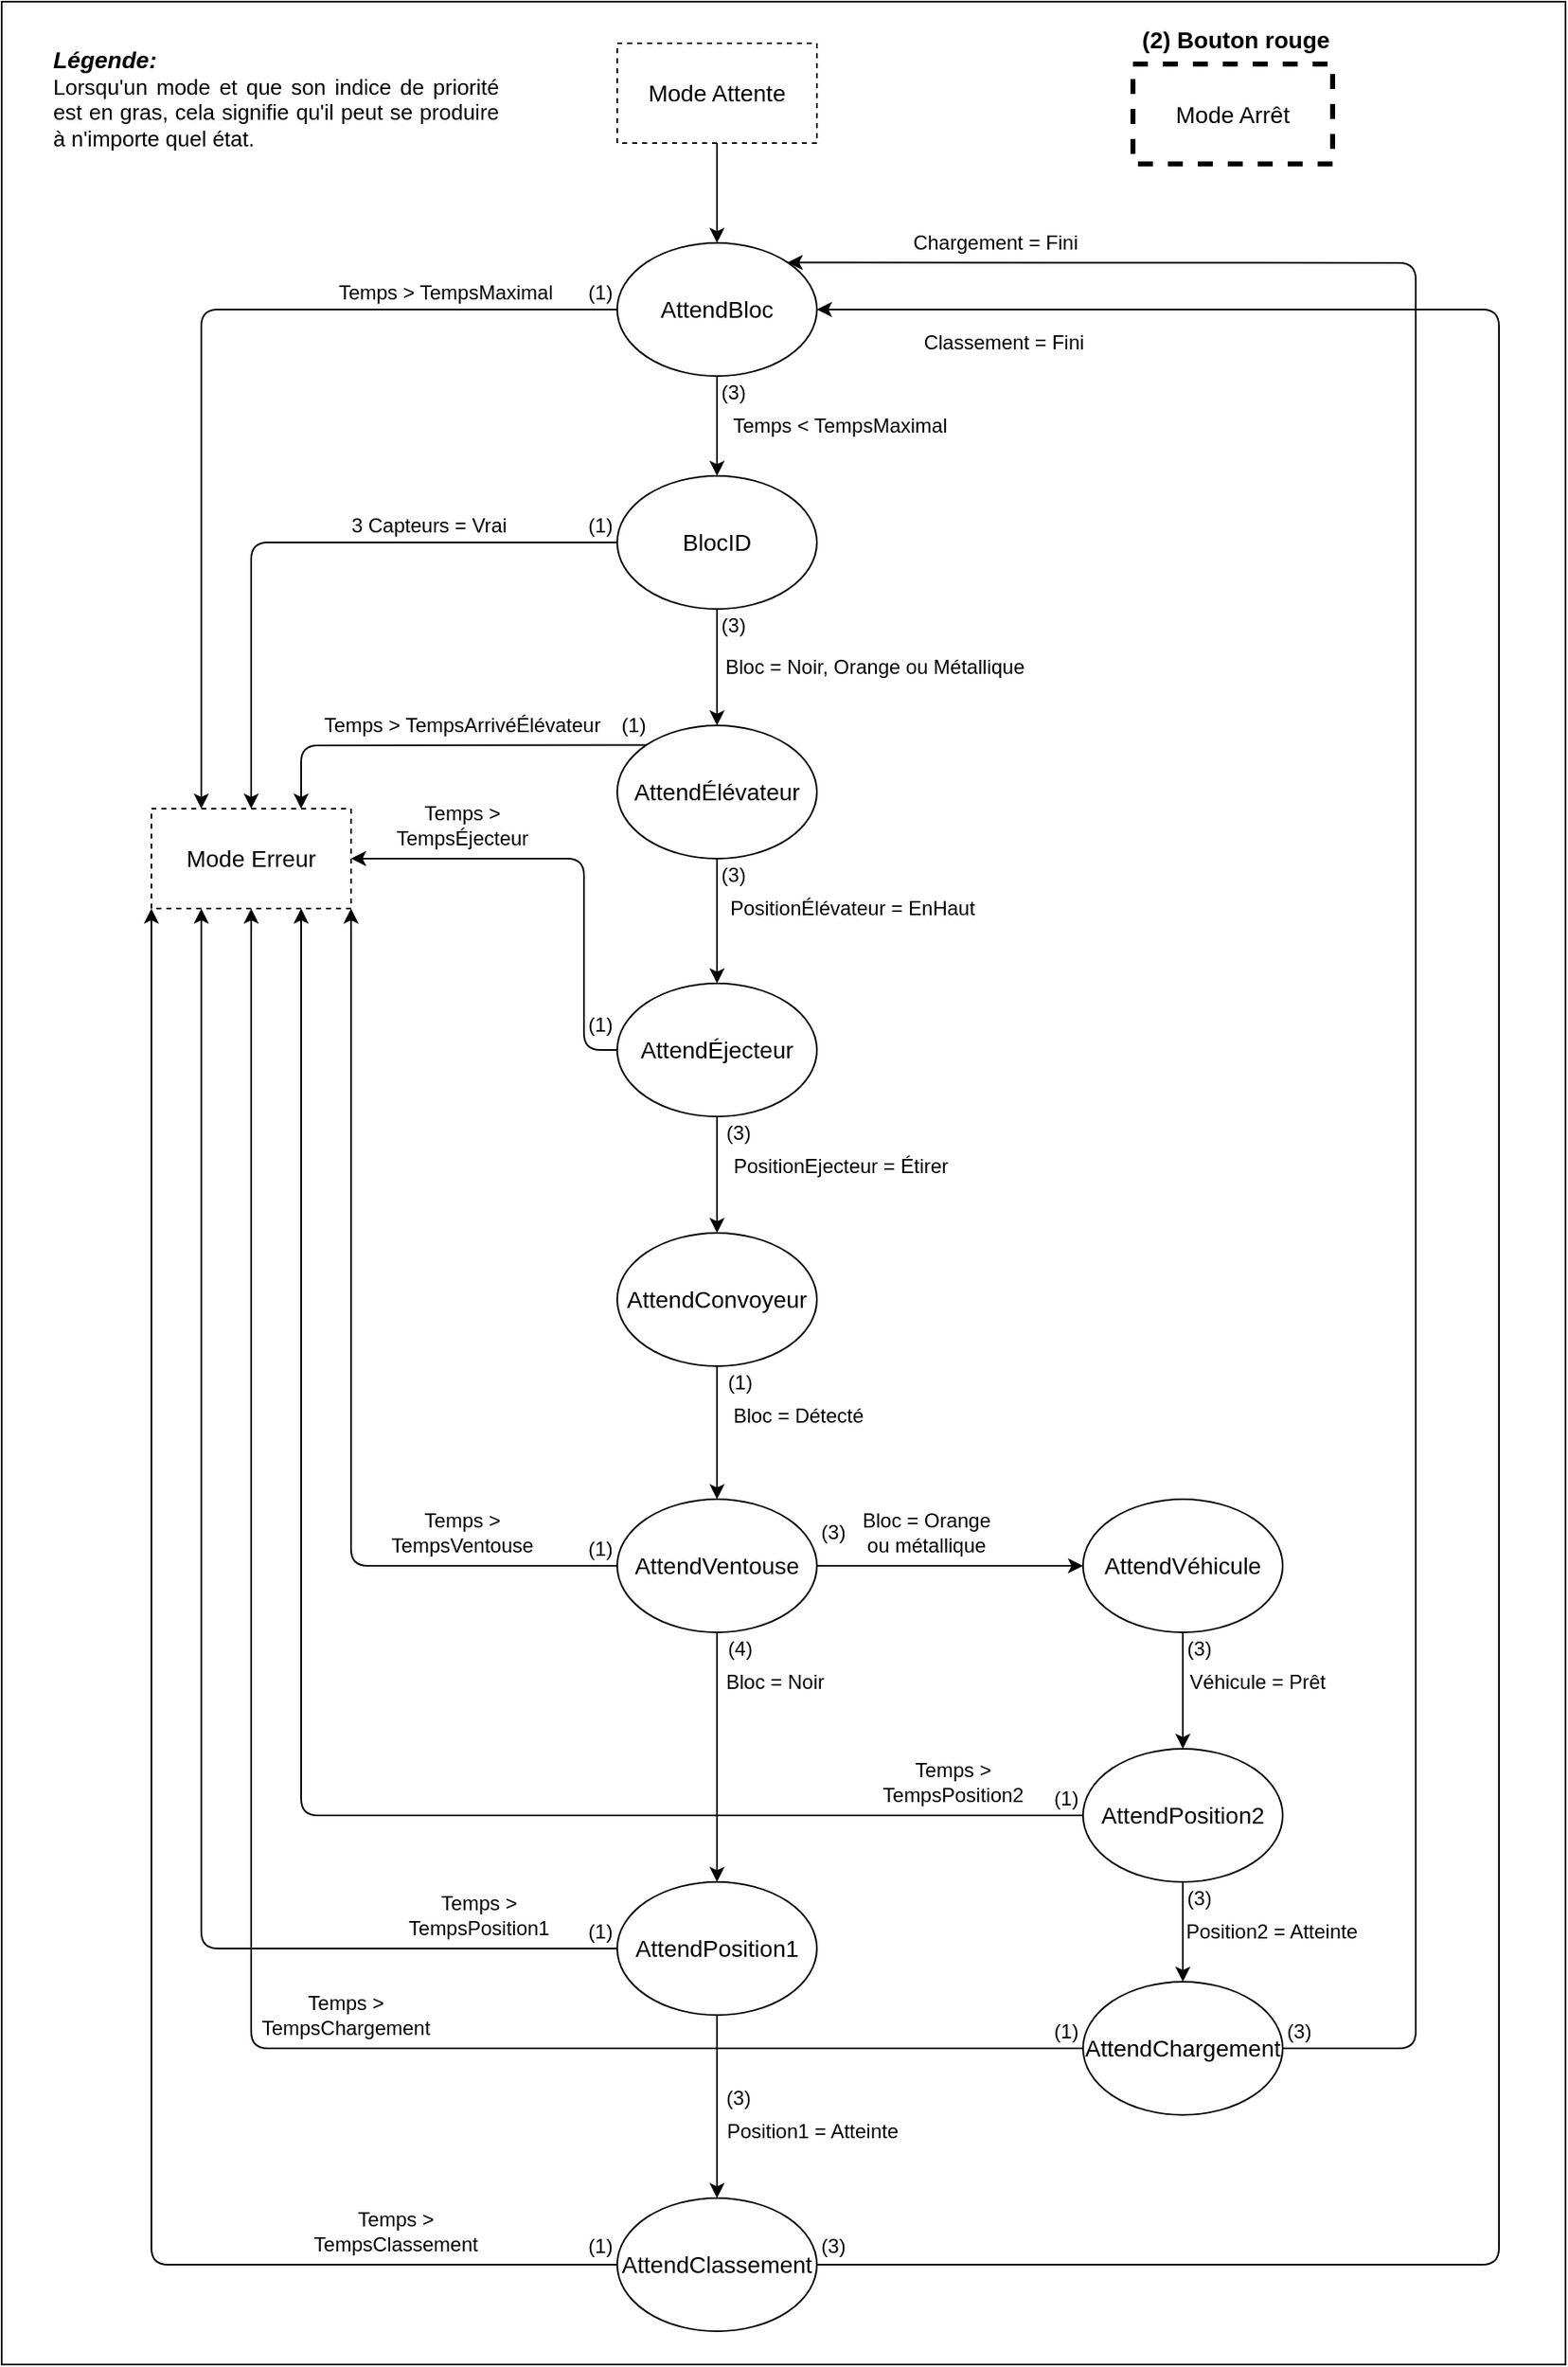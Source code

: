 <mxfile version="13.10.0" type="google" pages="4"><diagram id="1TXgmWFui5CKH0SMHH-H" name="Machine à états-Mode opération"><mxGraphModel dx="4299" dy="2969" grid="1" gridSize="10" guides="1" tooltips="1" connect="1" arrows="1" fold="1" page="1" pageScale="1" pageWidth="827" pageHeight="1169" math="0" shadow="0"><root><mxCell id="0"/><mxCell id="1" parent="0"/><mxCell id="EDvGsLqHjmiyloLNYmFI-1" value="" style="group" vertex="1" connectable="0" parent="1"><mxGeometry x="-590" y="-40" width="940" height="1420" as="geometry"/></mxCell><mxCell id="m2ToDmJAS8D_-Z_ITADC-2" value="" style="rounded=0;whiteSpace=wrap;html=1;strokeWidth=1;container=0;" parent="EDvGsLqHjmiyloLNYmFI-1" vertex="1"><mxGeometry width="940" height="1420" as="geometry"/></mxCell><mxCell id="P4C42MtonzuV_jYstN5s-1" value="&lt;font style=&quot;font-size: 14px&quot;&gt;Mode Attente&lt;/font&gt;" style="rounded=0;whiteSpace=wrap;html=1;dashed=1;container=0;" parent="EDvGsLqHjmiyloLNYmFI-1" vertex="1"><mxGeometry x="370" y="25" width="120" height="60" as="geometry"/></mxCell><mxCell id="P4C42MtonzuV_jYstN5s-2" value="&lt;font style=&quot;font-size: 14px&quot;&gt;AttendBloc&lt;/font&gt;" style="ellipse;whiteSpace=wrap;html=1;container=0;" parent="EDvGsLqHjmiyloLNYmFI-1" vertex="1"><mxGeometry x="370" y="145" width="120" height="80" as="geometry"/></mxCell><mxCell id="P4C42MtonzuV_jYstN5s-3" value="" style="endArrow=classic;html=1;exitX=0.5;exitY=1;exitDx=0;exitDy=0;entryX=0.5;entryY=0;entryDx=0;entryDy=0;" parent="EDvGsLqHjmiyloLNYmFI-1" source="P4C42MtonzuV_jYstN5s-1" target="P4C42MtonzuV_jYstN5s-2" edge="1"><mxGeometry x="70" y="-15" width="50" height="50" as="geometry"><mxPoint x="420" y="165" as="sourcePoint"/><mxPoint x="470" y="115" as="targetPoint"/></mxGeometry></mxCell><mxCell id="P4C42MtonzuV_jYstN5s-4" value="&lt;b&gt;&lt;font style=&quot;font-size: 14px&quot;&gt;&amp;nbsp;(2) Bouton rouge&lt;/font&gt;&lt;/b&gt;" style="text;html=1;strokeColor=none;fillColor=none;align=center;verticalAlign=middle;whiteSpace=wrap;rounded=0;container=0;" parent="EDvGsLqHjmiyloLNYmFI-1" vertex="1"><mxGeometry x="680" y="12.5" width="120" height="20" as="geometry"/></mxCell><mxCell id="P4C42MtonzuV_jYstN5s-5" value="&lt;font style=&quot;font-size: 14px&quot;&gt;BlocID&lt;/font&gt;" style="ellipse;whiteSpace=wrap;html=1;container=0;" parent="EDvGsLqHjmiyloLNYmFI-1" vertex="1"><mxGeometry x="370" y="285" width="120" height="80" as="geometry"/></mxCell><mxCell id="P4C42MtonzuV_jYstN5s-6" value="" style="endArrow=classic;html=1;exitX=0.5;exitY=1;exitDx=0;exitDy=0;entryX=0.5;entryY=0;entryDx=0;entryDy=0;" parent="EDvGsLqHjmiyloLNYmFI-1" source="P4C42MtonzuV_jYstN5s-2" target="P4C42MtonzuV_jYstN5s-5" edge="1"><mxGeometry x="70" y="-15" width="50" height="50" as="geometry"><mxPoint x="420" y="345" as="sourcePoint"/><mxPoint x="470" y="295" as="targetPoint"/></mxGeometry></mxCell><mxCell id="P4C42MtonzuV_jYstN5s-7" value="Temps &amp;lt; TempsMaximal" style="text;html=1;strokeColor=none;fillColor=none;align=center;verticalAlign=middle;whiteSpace=wrap;rounded=0;container=0;" parent="EDvGsLqHjmiyloLNYmFI-1" vertex="1"><mxGeometry x="434" y="245" width="140" height="20" as="geometry"/></mxCell><mxCell id="P4C42MtonzuV_jYstN5s-8" value="&lt;font style=&quot;font-size: 14px&quot;&gt;AttendÉlévateur&lt;/font&gt;" style="ellipse;whiteSpace=wrap;html=1;container=0;" parent="EDvGsLqHjmiyloLNYmFI-1" vertex="1"><mxGeometry x="370" y="435" width="120" height="80" as="geometry"/></mxCell><mxCell id="P4C42MtonzuV_jYstN5s-9" value="" style="endArrow=classic;html=1;exitX=0.5;exitY=1;exitDx=0;exitDy=0;entryX=0.5;entryY=0;entryDx=0;entryDy=0;" parent="EDvGsLqHjmiyloLNYmFI-1" source="P4C42MtonzuV_jYstN5s-5" target="P4C42MtonzuV_jYstN5s-8" edge="1"><mxGeometry x="70" y="-15" width="50" height="50" as="geometry"><mxPoint x="420" y="535" as="sourcePoint"/><mxPoint x="470" y="485" as="targetPoint"/></mxGeometry></mxCell><mxCell id="P4C42MtonzuV_jYstN5s-10" value="Bloc = Noir, Orange ou Métallique" style="text;html=1;strokeColor=none;fillColor=none;align=center;verticalAlign=middle;whiteSpace=wrap;rounded=0;container=0;" parent="EDvGsLqHjmiyloLNYmFI-1" vertex="1"><mxGeometry x="430" y="385" width="190" height="30" as="geometry"/></mxCell><mxCell id="P4C42MtonzuV_jYstN5s-11" value="&lt;font style=&quot;font-size: 14px&quot;&gt;AttendÉjecteur&lt;/font&gt;" style="ellipse;whiteSpace=wrap;html=1;container=0;" parent="EDvGsLqHjmiyloLNYmFI-1" vertex="1"><mxGeometry x="370" y="590" width="120" height="80" as="geometry"/></mxCell><mxCell id="P4C42MtonzuV_jYstN5s-12" value="" style="endArrow=classic;html=1;exitX=0.5;exitY=1;exitDx=0;exitDy=0;entryX=0.5;entryY=0;entryDx=0;entryDy=0;" parent="EDvGsLqHjmiyloLNYmFI-1" source="P4C42MtonzuV_jYstN5s-8" target="P4C42MtonzuV_jYstN5s-11" edge="1"><mxGeometry x="70" y="-15" width="50" height="50" as="geometry"><mxPoint x="420" y="605" as="sourcePoint"/><mxPoint x="470" y="555" as="targetPoint"/></mxGeometry></mxCell><mxCell id="P4C42MtonzuV_jYstN5s-13" value="PositionÉlévateur = EnHaut" style="text;html=1;strokeColor=none;fillColor=none;align=center;verticalAlign=middle;whiteSpace=wrap;rounded=0;container=0;" parent="EDvGsLqHjmiyloLNYmFI-1" vertex="1"><mxGeometry x="430" y="535" width="163" height="20" as="geometry"/></mxCell><mxCell id="P4C42MtonzuV_jYstN5s-15" value="&lt;font style=&quot;font-size: 14px&quot;&gt;AttendVentouse&lt;/font&gt;" style="ellipse;whiteSpace=wrap;html=1;container=0;" parent="EDvGsLqHjmiyloLNYmFI-1" vertex="1"><mxGeometry x="370" y="900" width="120" height="80" as="geometry"/></mxCell><mxCell id="P4C42MtonzuV_jYstN5s-17" value="PositionEjecteur = Étirer" style="text;html=1;strokeColor=none;fillColor=none;align=center;verticalAlign=middle;whiteSpace=wrap;rounded=0;container=0;" parent="EDvGsLqHjmiyloLNYmFI-1" vertex="1"><mxGeometry x="434" y="690" width="140.5" height="20" as="geometry"/></mxCell><mxCell id="P4C42MtonzuV_jYstN5s-18" value="&lt;font style=&quot;font-size: 14px&quot;&gt;AttendPosition1&lt;/font&gt;" style="ellipse;whiteSpace=wrap;html=1;container=0;" parent="EDvGsLqHjmiyloLNYmFI-1" vertex="1"><mxGeometry x="370" y="1130" width="120" height="80" as="geometry"/></mxCell><mxCell id="P4C42MtonzuV_jYstN5s-19" value="&lt;font style=&quot;font-size: 14px&quot;&gt;AttendClassement&lt;/font&gt;" style="ellipse;whiteSpace=wrap;html=1;container=0;" parent="EDvGsLqHjmiyloLNYmFI-1" vertex="1"><mxGeometry x="370" y="1320" width="120" height="80" as="geometry"/></mxCell><mxCell id="P4C42MtonzuV_jYstN5s-20" value="&lt;font style=&quot;font-size: 14px&quot;&gt;AttendVéhicule&lt;/font&gt;" style="ellipse;whiteSpace=wrap;html=1;container=0;" parent="EDvGsLqHjmiyloLNYmFI-1" vertex="1"><mxGeometry x="650" y="900" width="120" height="80" as="geometry"/></mxCell><mxCell id="P4C42MtonzuV_jYstN5s-21" value="&lt;font style=&quot;font-size: 14px&quot;&gt;AttendPosition2&lt;/font&gt;" style="ellipse;whiteSpace=wrap;html=1;container=0;" parent="EDvGsLqHjmiyloLNYmFI-1" vertex="1"><mxGeometry x="650" y="1050" width="120" height="80" as="geometry"/></mxCell><mxCell id="P4C42MtonzuV_jYstN5s-22" value="&lt;span style=&quot;font-size: 14px&quot;&gt;AttendChargement&lt;/span&gt;" style="ellipse;whiteSpace=wrap;html=1;container=0;" parent="EDvGsLqHjmiyloLNYmFI-1" vertex="1"><mxGeometry x="650" y="1190" width="120" height="80" as="geometry"/></mxCell><mxCell id="P4C42MtonzuV_jYstN5s-24" value="" style="endArrow=classic;html=1;exitX=0.5;exitY=1;exitDx=0;exitDy=0;entryX=0.5;entryY=0;entryDx=0;entryDy=0;" parent="EDvGsLqHjmiyloLNYmFI-1" source="P4C42MtonzuV_jYstN5s-15" target="P4C42MtonzuV_jYstN5s-18" edge="1"><mxGeometry x="70" y="150" width="50" height="50" as="geometry"><mxPoint x="510" y="1050" as="sourcePoint"/><mxPoint x="560" y="1000" as="targetPoint"/></mxGeometry></mxCell><mxCell id="P4C42MtonzuV_jYstN5s-25" value="" style="endArrow=classic;html=1;exitX=0.5;exitY=1;exitDx=0;exitDy=0;entryX=0.5;entryY=0;entryDx=0;entryDy=0;" parent="EDvGsLqHjmiyloLNYmFI-1" source="P4C42MtonzuV_jYstN5s-18" target="P4C42MtonzuV_jYstN5s-19" edge="1"><mxGeometry x="70" y="150" width="50" height="50" as="geometry"><mxPoint x="510" y="1050" as="sourcePoint"/><mxPoint x="560" y="1000" as="targetPoint"/></mxGeometry></mxCell><mxCell id="P4C42MtonzuV_jYstN5s-26" value="" style="endArrow=classic;html=1;exitX=0.5;exitY=1;exitDx=0;exitDy=0;entryX=0.5;entryY=0;entryDx=0;entryDy=0;" parent="EDvGsLqHjmiyloLNYmFI-1" source="P4C42MtonzuV_jYstN5s-20" target="P4C42MtonzuV_jYstN5s-21" edge="1"><mxGeometry x="70" y="150" width="50" height="50" as="geometry"><mxPoint x="510" y="1050" as="sourcePoint"/><mxPoint x="560" y="1000" as="targetPoint"/></mxGeometry></mxCell><mxCell id="P4C42MtonzuV_jYstN5s-27" value="" style="endArrow=classic;html=1;exitX=0.5;exitY=1;exitDx=0;exitDy=0;entryX=0.5;entryY=0;entryDx=0;entryDy=0;" parent="EDvGsLqHjmiyloLNYmFI-1" source="P4C42MtonzuV_jYstN5s-21" target="P4C42MtonzuV_jYstN5s-22" edge="1"><mxGeometry x="70" y="150" width="50" height="50" as="geometry"><mxPoint x="510" y="1150" as="sourcePoint"/><mxPoint x="560" y="1100" as="targetPoint"/></mxGeometry></mxCell><mxCell id="P4C42MtonzuV_jYstN5s-28" value="Bloc = Noir" style="text;html=1;strokeColor=none;fillColor=none;align=center;verticalAlign=middle;whiteSpace=wrap;rounded=0;container=0;" parent="EDvGsLqHjmiyloLNYmFI-1" vertex="1"><mxGeometry x="430" y="1000" width="70" height="20" as="geometry"/></mxCell><mxCell id="P4C42MtonzuV_jYstN5s-29" value="Bloc = Orange ou métallique" style="text;html=1;strokeColor=none;fillColor=none;align=center;verticalAlign=middle;whiteSpace=wrap;rounded=0;container=0;" parent="EDvGsLqHjmiyloLNYmFI-1" vertex="1"><mxGeometry x="516" y="910" width="80" height="20" as="geometry"/></mxCell><mxCell id="P4C42MtonzuV_jYstN5s-30" value="Véhicule = Prêt" style="text;html=1;strokeColor=none;fillColor=none;align=center;verticalAlign=middle;whiteSpace=wrap;rounded=0;container=0;" parent="EDvGsLqHjmiyloLNYmFI-1" vertex="1"><mxGeometry x="710" y="1000" width="90" height="20" as="geometry"/></mxCell><mxCell id="P4C42MtonzuV_jYstN5s-31" value="Position1 = Atteinte" style="text;html=1;strokeColor=none;fillColor=none;align=center;verticalAlign=middle;whiteSpace=wrap;rounded=0;container=0;" parent="EDvGsLqHjmiyloLNYmFI-1" vertex="1"><mxGeometry x="434" y="1270" width="107" height="20" as="geometry"/></mxCell><mxCell id="P4C42MtonzuV_jYstN5s-32" value="Position2 = Atteinte" style="text;html=1;strokeColor=none;fillColor=none;align=center;verticalAlign=middle;whiteSpace=wrap;rounded=0;container=0;" parent="EDvGsLqHjmiyloLNYmFI-1" vertex="1"><mxGeometry x="710" y="1150" width="107" height="20" as="geometry"/></mxCell><mxCell id="P4C42MtonzuV_jYstN5s-33" value="" style="endArrow=classic;html=1;exitX=1;exitY=0.5;exitDx=0;exitDy=0;entryX=1;entryY=0;entryDx=0;entryDy=0;" parent="EDvGsLqHjmiyloLNYmFI-1" source="P4C42MtonzuV_jYstN5s-22" target="P4C42MtonzuV_jYstN5s-2" edge="1"><mxGeometry x="70" y="-15" width="50" height="50" as="geometry"><mxPoint x="830" y="1055" as="sourcePoint"/><mxPoint x="880" y="1005" as="targetPoint"/><Array as="points"><mxPoint x="850" y="1230"/><mxPoint x="850" y="157"/></Array></mxGeometry></mxCell><mxCell id="P4C42MtonzuV_jYstN5s-34" value="Chargement = Fini" style="text;html=1;strokeColor=none;fillColor=none;align=center;verticalAlign=middle;whiteSpace=wrap;rounded=0;container=0;" parent="EDvGsLqHjmiyloLNYmFI-1" vertex="1"><mxGeometry x="545" y="135" width="105" height="20" as="geometry"/></mxCell><mxCell id="P4C42MtonzuV_jYstN5s-35" value="&lt;font style=&quot;font-size: 14px&quot;&gt;Mode Erreur&lt;/font&gt;" style="rounded=0;whiteSpace=wrap;html=1;dashed=1;container=0;" parent="EDvGsLqHjmiyloLNYmFI-1" vertex="1"><mxGeometry x="90" y="485" width="120" height="60" as="geometry"/></mxCell><mxCell id="P4C42MtonzuV_jYstN5s-36" value="" style="endArrow=classic;html=1;exitX=0;exitY=0.5;exitDx=0;exitDy=0;entryX=0.5;entryY=0;entryDx=0;entryDy=0;" parent="EDvGsLqHjmiyloLNYmFI-1" source="P4C42MtonzuV_jYstN5s-5" target="P4C42MtonzuV_jYstN5s-35" edge="1"><mxGeometry x="70" y="-15" width="50" height="50" as="geometry"><mxPoint x="160" y="365" as="sourcePoint"/><mxPoint x="210" y="315" as="targetPoint"/><Array as="points"><mxPoint x="150" y="325"/></Array></mxGeometry></mxCell><mxCell id="P4C42MtonzuV_jYstN5s-37" value="" style="endArrow=classic;html=1;exitX=0;exitY=0.5;exitDx=0;exitDy=0;entryX=0.25;entryY=0;entryDx=0;entryDy=0;" parent="EDvGsLqHjmiyloLNYmFI-1" source="P4C42MtonzuV_jYstN5s-2" target="P4C42MtonzuV_jYstN5s-35" edge="1"><mxGeometry x="70" y="-15" width="50" height="50" as="geometry"><mxPoint x="180" y="225" as="sourcePoint"/><mxPoint x="230" y="175" as="targetPoint"/><Array as="points"><mxPoint x="120" y="185"/></Array></mxGeometry></mxCell><mxCell id="P4C42MtonzuV_jYstN5s-38" value="" style="endArrow=classic;html=1;exitX=0;exitY=0;exitDx=0;exitDy=0;entryX=0.75;entryY=0;entryDx=0;entryDy=0;" parent="EDvGsLqHjmiyloLNYmFI-1" source="P4C42MtonzuV_jYstN5s-8" target="P4C42MtonzuV_jYstN5s-35" edge="1"><mxGeometry x="70" y="-15" width="50" height="50" as="geometry"><mxPoint x="440" y="475" as="sourcePoint"/><mxPoint x="490" y="425" as="targetPoint"/><Array as="points"><mxPoint x="180" y="447"/></Array></mxGeometry></mxCell><mxCell id="P4C42MtonzuV_jYstN5s-39" value="" style="endArrow=classic;html=1;exitX=0;exitY=0.5;exitDx=0;exitDy=0;entryX=1;entryY=0.5;entryDx=0;entryDy=0;" parent="EDvGsLqHjmiyloLNYmFI-1" source="P4C42MtonzuV_jYstN5s-11" target="P4C42MtonzuV_jYstN5s-35" edge="1"><mxGeometry x="70" y="-15" width="50" height="50" as="geometry"><mxPoint x="180" y="655" as="sourcePoint"/><mxPoint x="230" y="605" as="targetPoint"/><Array as="points"><mxPoint x="350" y="630"/><mxPoint x="350" y="515"/></Array></mxGeometry></mxCell><mxCell id="P4C42MtonzuV_jYstN5s-46" value="Temps &amp;gt; TempsPosition2" style="text;html=1;strokeColor=none;fillColor=none;align=center;verticalAlign=middle;whiteSpace=wrap;rounded=0;container=0;" parent="EDvGsLqHjmiyloLNYmFI-1" vertex="1"><mxGeometry x="524.5" y="1060" width="94" height="20" as="geometry"/></mxCell><mxCell id="P4C42MtonzuV_jYstN5s-47" value="Temps &amp;gt; TempsPosition1" style="text;html=1;strokeColor=none;fillColor=none;align=center;verticalAlign=middle;whiteSpace=wrap;rounded=0;container=0;" parent="EDvGsLqHjmiyloLNYmFI-1" vertex="1"><mxGeometry x="240" y="1140" width="94" height="20" as="geometry"/></mxCell><mxCell id="P4C42MtonzuV_jYstN5s-48" value="" style="endArrow=classic;html=1;exitX=1;exitY=0.5;exitDx=0;exitDy=0;entryX=1;entryY=0.5;entryDx=0;entryDy=0;" parent="EDvGsLqHjmiyloLNYmFI-1" source="P4C42MtonzuV_jYstN5s-19" target="P4C42MtonzuV_jYstN5s-2" edge="1"><mxGeometry x="70" y="-15" width="50" height="50" as="geometry"><mxPoint x="620" y="1205" as="sourcePoint"/><mxPoint x="670" y="1155" as="targetPoint"/><Array as="points"><mxPoint x="900" y="1360"/><mxPoint x="900" y="185"/></Array></mxGeometry></mxCell><mxCell id="P4C42MtonzuV_jYstN5s-51" value="Classement = Fini" style="text;html=1;strokeColor=none;fillColor=none;align=center;verticalAlign=middle;whiteSpace=wrap;rounded=0;container=0;" parent="EDvGsLqHjmiyloLNYmFI-1" vertex="1"><mxGeometry x="550" y="195" width="105" height="20" as="geometry"/></mxCell><mxCell id="P4C42MtonzuV_jYstN5s-52" value="Temps &amp;gt; TempsChargement" style="text;html=1;strokeColor=none;fillColor=none;align=center;verticalAlign=middle;whiteSpace=wrap;rounded=0;container=0;" parent="EDvGsLqHjmiyloLNYmFI-1" vertex="1"><mxGeometry x="160" y="1200" width="94" height="20" as="geometry"/></mxCell><mxCell id="P4C42MtonzuV_jYstN5s-53" value="Temps &amp;gt; TempsClassement" style="text;html=1;strokeColor=none;fillColor=none;align=center;verticalAlign=middle;whiteSpace=wrap;rounded=0;container=0;" parent="EDvGsLqHjmiyloLNYmFI-1" vertex="1"><mxGeometry x="190" y="1330" width="94" height="20" as="geometry"/></mxCell><mxCell id="P4C42MtonzuV_jYstN5s-54" value="Temps &amp;gt; TempsÉjecteur" style="text;html=1;strokeColor=none;fillColor=none;align=center;verticalAlign=middle;whiteSpace=wrap;rounded=0;container=0;" parent="EDvGsLqHjmiyloLNYmFI-1" vertex="1"><mxGeometry x="230" y="485" width="94" height="20" as="geometry"/></mxCell><mxCell id="P4C42MtonzuV_jYstN5s-56" value="Temps &amp;gt; TempsArrivéÉlévateur" style="text;html=1;strokeColor=none;fillColor=none;align=center;verticalAlign=middle;whiteSpace=wrap;rounded=0;container=0;" parent="EDvGsLqHjmiyloLNYmFI-1" vertex="1"><mxGeometry x="190" y="425" width="174" height="20" as="geometry"/></mxCell><mxCell id="P4C42MtonzuV_jYstN5s-57" value="3 Capteurs = Vrai" style="text;html=1;strokeColor=none;fillColor=none;align=center;verticalAlign=middle;whiteSpace=wrap;rounded=0;container=0;" parent="EDvGsLqHjmiyloLNYmFI-1" vertex="1"><mxGeometry x="207" y="305" width="100" height="20" as="geometry"/></mxCell><mxCell id="P4C42MtonzuV_jYstN5s-58" value="Temps &amp;gt; TempsMaximal" style="text;html=1;strokeColor=none;fillColor=none;align=center;verticalAlign=middle;whiteSpace=wrap;rounded=0;container=0;" parent="EDvGsLqHjmiyloLNYmFI-1" vertex="1"><mxGeometry x="193" y="165" width="148" height="20" as="geometry"/></mxCell><mxCell id="P4C42MtonzuV_jYstN5s-59" value="&lt;font style=&quot;font-size: 14px&quot;&gt;Mode Arrêt&lt;/font&gt;" style="rounded=0;whiteSpace=wrap;html=1;dashed=1;strokeWidth=3;container=0;" parent="EDvGsLqHjmiyloLNYmFI-1" vertex="1"><mxGeometry x="680" y="37.5" width="120" height="60" as="geometry"/></mxCell><mxCell id="P4C42MtonzuV_jYstN5s-62" value="(1)" style="text;html=1;strokeColor=none;fillColor=none;align=center;verticalAlign=middle;whiteSpace=wrap;rounded=0;dashed=1;container=0;" parent="EDvGsLqHjmiyloLNYmFI-1" vertex="1"><mxGeometry x="350" y="165" width="20" height="20" as="geometry"/></mxCell><mxCell id="P4C42MtonzuV_jYstN5s-63" value="(3)" style="text;html=1;strokeColor=none;fillColor=none;align=center;verticalAlign=middle;whiteSpace=wrap;rounded=0;dashed=1;container=0;" parent="EDvGsLqHjmiyloLNYmFI-1" vertex="1"><mxGeometry x="430" y="365" width="20" height="20" as="geometry"/></mxCell><mxCell id="P4C42MtonzuV_jYstN5s-65" value="(1)" style="text;html=1;strokeColor=none;fillColor=none;align=center;verticalAlign=middle;whiteSpace=wrap;rounded=0;dashed=1;container=0;" parent="EDvGsLqHjmiyloLNYmFI-1" vertex="1"><mxGeometry x="350" y="305" width="20" height="20" as="geometry"/></mxCell><mxCell id="P4C42MtonzuV_jYstN5s-66" value="(1)" style="text;html=1;strokeColor=none;fillColor=none;align=center;verticalAlign=middle;whiteSpace=wrap;rounded=0;dashed=1;container=0;" parent="EDvGsLqHjmiyloLNYmFI-1" vertex="1"><mxGeometry x="370" y="425" width="20" height="20" as="geometry"/></mxCell><mxCell id="P4C42MtonzuV_jYstN5s-67" value="(3)" style="text;html=1;strokeColor=none;fillColor=none;align=center;verticalAlign=middle;whiteSpace=wrap;rounded=0;dashed=1;container=0;" parent="EDvGsLqHjmiyloLNYmFI-1" vertex="1"><mxGeometry x="490" y="910" width="20" height="20" as="geometry"/></mxCell><mxCell id="P4C42MtonzuV_jYstN5s-68" value="(1)" style="text;html=1;strokeColor=none;fillColor=none;align=center;verticalAlign=middle;whiteSpace=wrap;rounded=0;dashed=1;container=0;" parent="EDvGsLqHjmiyloLNYmFI-1" vertex="1"><mxGeometry x="350" y="605" width="20" height="20" as="geometry"/></mxCell><mxCell id="P4C42MtonzuV_jYstN5s-69" value="(1)" style="text;html=1;strokeColor=none;fillColor=none;align=center;verticalAlign=middle;whiteSpace=wrap;rounded=0;dashed=1;container=0;" parent="EDvGsLqHjmiyloLNYmFI-1" vertex="1"><mxGeometry x="350" y="1150" width="20" height="20" as="geometry"/></mxCell><mxCell id="P4C42MtonzuV_jYstN5s-70" value="(1)" style="text;html=1;strokeColor=none;fillColor=none;align=center;verticalAlign=middle;whiteSpace=wrap;rounded=0;dashed=1;container=0;" parent="EDvGsLqHjmiyloLNYmFI-1" vertex="1"><mxGeometry x="630" y="1210" width="20" height="20" as="geometry"/></mxCell><mxCell id="P4C42MtonzuV_jYstN5s-71" value="(1)" style="text;html=1;strokeColor=none;fillColor=none;align=center;verticalAlign=middle;whiteSpace=wrap;rounded=0;dashed=1;container=0;" parent="EDvGsLqHjmiyloLNYmFI-1" vertex="1"><mxGeometry x="350" y="1339" width="20" height="20" as="geometry"/></mxCell><mxCell id="P4C42MtonzuV_jYstN5s-73" value="(3)" style="text;html=1;strokeColor=none;fillColor=none;align=center;verticalAlign=middle;whiteSpace=wrap;rounded=0;dashed=1;container=0;" parent="EDvGsLqHjmiyloLNYmFI-1" vertex="1"><mxGeometry x="430" y="515" width="20" height="20" as="geometry"/></mxCell><mxCell id="P4C42MtonzuV_jYstN5s-75" value="(3)" style="text;html=1;strokeColor=none;fillColor=none;align=center;verticalAlign=middle;whiteSpace=wrap;rounded=0;dashed=1;container=0;" parent="EDvGsLqHjmiyloLNYmFI-1" vertex="1"><mxGeometry x="433" y="670" width="20" height="20" as="geometry"/></mxCell><mxCell id="P4C42MtonzuV_jYstN5s-76" value="(4)" style="text;html=1;strokeColor=none;fillColor=none;align=center;verticalAlign=middle;whiteSpace=wrap;rounded=0;dashed=1;container=0;" parent="EDvGsLqHjmiyloLNYmFI-1" vertex="1"><mxGeometry x="434" y="980" width="20" height="20" as="geometry"/></mxCell><mxCell id="P4C42MtonzuV_jYstN5s-77" value="(3)" style="text;html=1;strokeColor=none;fillColor=none;align=center;verticalAlign=middle;whiteSpace=wrap;rounded=0;dashed=1;container=0;" parent="EDvGsLqHjmiyloLNYmFI-1" vertex="1"><mxGeometry x="433" y="1250" width="20" height="20" as="geometry"/></mxCell><mxCell id="P4C42MtonzuV_jYstN5s-78" value="(3)" style="text;html=1;strokeColor=none;fillColor=none;align=center;verticalAlign=middle;whiteSpace=wrap;rounded=0;dashed=1;container=0;" parent="EDvGsLqHjmiyloLNYmFI-1" vertex="1"><mxGeometry x="490" y="1339" width="20" height="20" as="geometry"/></mxCell><mxCell id="P4C42MtonzuV_jYstN5s-79" value="(3)" style="text;html=1;strokeColor=none;fillColor=none;align=center;verticalAlign=middle;whiteSpace=wrap;rounded=0;dashed=1;container=0;" parent="EDvGsLqHjmiyloLNYmFI-1" vertex="1"><mxGeometry x="710" y="1130" width="20" height="20" as="geometry"/></mxCell><mxCell id="P4C42MtonzuV_jYstN5s-80" value="(3)" style="text;html=1;strokeColor=none;fillColor=none;align=center;verticalAlign=middle;whiteSpace=wrap;rounded=0;dashed=1;container=0;" parent="EDvGsLqHjmiyloLNYmFI-1" vertex="1"><mxGeometry x="710" y="980" width="20" height="20" as="geometry"/></mxCell><mxCell id="P4C42MtonzuV_jYstN5s-81" value="(3)" style="text;html=1;strokeColor=none;fillColor=none;align=center;verticalAlign=middle;whiteSpace=wrap;rounded=0;dashed=1;container=0;" parent="EDvGsLqHjmiyloLNYmFI-1" vertex="1"><mxGeometry x="770" y="1210" width="20" height="20" as="geometry"/></mxCell><mxCell id="P4C42MtonzuV_jYstN5s-82" value="(1)" style="text;html=1;strokeColor=none;fillColor=none;align=center;verticalAlign=middle;whiteSpace=wrap;rounded=0;dashed=1;container=0;" parent="EDvGsLqHjmiyloLNYmFI-1" vertex="1"><mxGeometry x="630" y="1070" width="20" height="20" as="geometry"/></mxCell><mxCell id="P4C42MtonzuV_jYstN5s-84" value="Temps &amp;gt; TempsVentouse" style="text;html=1;strokeColor=none;fillColor=none;align=center;verticalAlign=middle;whiteSpace=wrap;rounded=0;container=0;" parent="EDvGsLqHjmiyloLNYmFI-1" vertex="1"><mxGeometry x="230" y="910" width="94" height="20" as="geometry"/></mxCell><mxCell id="P4C42MtonzuV_jYstN5s-85" value="(1)" style="text;html=1;strokeColor=none;fillColor=none;align=center;verticalAlign=middle;whiteSpace=wrap;rounded=0;dashed=1;container=0;" parent="EDvGsLqHjmiyloLNYmFI-1" vertex="1"><mxGeometry x="350" y="920" width="20" height="20" as="geometry"/></mxCell><mxCell id="-6viRIKkX-6ZJJVeupjK-13" value="(3)" style="text;html=1;strokeColor=none;fillColor=none;align=center;verticalAlign=middle;whiteSpace=wrap;rounded=0;dashed=1;container=0;" parent="EDvGsLqHjmiyloLNYmFI-1" vertex="1"><mxGeometry x="430" y="225" width="20" height="20" as="geometry"/></mxCell><mxCell id="m2ToDmJAS8D_-Z_ITADC-1" value="&lt;div style=&quot;text-align: justify&quot;&gt;&lt;b&gt;&lt;i&gt;&lt;font style=&quot;font-size: 14px&quot;&gt;Légende:&lt;/font&gt;&lt;/i&gt;&lt;/b&gt;&amp;nbsp;&lt;/div&gt;&lt;div style=&quot;text-align: justify&quot;&gt;&lt;span&gt;&lt;font style=&quot;font-size: 13px&quot;&gt;Lorsqu'un mode et que son indice de priorité est en gras, cela signifie qu'il peut se produire à n'importe quel état.&lt;/font&gt;&lt;/span&gt;&lt;/div&gt;" style="text;html=1;strokeColor=none;fillColor=none;align=center;verticalAlign=middle;whiteSpace=wrap;rounded=0;container=0;" parent="EDvGsLqHjmiyloLNYmFI-1" vertex="1"><mxGeometry x="30" y="25" width="270" height="65" as="geometry"/></mxCell><mxCell id="QbmiGdw7ut0REOpEHzaI-3" value="&lt;font style=&quot;font-size: 14px&quot;&gt;AttendConvoyeur&lt;/font&gt;" style="ellipse;whiteSpace=wrap;html=1;container=0;" vertex="1" parent="EDvGsLqHjmiyloLNYmFI-1"><mxGeometry x="370" y="740" width="120" height="80" as="geometry"/></mxCell><mxCell id="QbmiGdw7ut0REOpEHzaI-4" value="" style="endArrow=classic;html=1;exitX=0.5;exitY=1;exitDx=0;exitDy=0;entryX=0.5;entryY=0;entryDx=0;entryDy=0;" edge="1" parent="EDvGsLqHjmiyloLNYmFI-1" source="QbmiGdw7ut0REOpEHzaI-3" target="P4C42MtonzuV_jYstN5s-15"><mxGeometry y="-10" width="50" height="50" as="geometry"><mxPoint x="540" y="780" as="sourcePoint"/><mxPoint x="590" y="730" as="targetPoint"/></mxGeometry></mxCell><mxCell id="QbmiGdw7ut0REOpEHzaI-7" value="Bloc = Détecté" style="text;html=1;strokeColor=none;fillColor=none;align=center;verticalAlign=middle;whiteSpace=wrap;rounded=0;container=0;" vertex="1" parent="EDvGsLqHjmiyloLNYmFI-1"><mxGeometry x="434" y="840" width="90" height="20" as="geometry"/></mxCell><mxCell id="QbmiGdw7ut0REOpEHzaI-8" value="(1)" style="text;html=1;strokeColor=none;fillColor=none;align=center;verticalAlign=middle;whiteSpace=wrap;rounded=0;dashed=1;container=0;" vertex="1" parent="EDvGsLqHjmiyloLNYmFI-1"><mxGeometry x="434" y="820" width="20" height="20" as="geometry"/></mxCell><mxCell id="QbmiGdw7ut0REOpEHzaI-10" value="" style="endArrow=classic;html=1;exitX=0.5;exitY=1;exitDx=0;exitDy=0;entryX=0.5;entryY=0;entryDx=0;entryDy=0;" edge="1" parent="EDvGsLqHjmiyloLNYmFI-1" source="P4C42MtonzuV_jYstN5s-11" target="QbmiGdw7ut0REOpEHzaI-3"><mxGeometry y="-10" width="50" height="50" as="geometry"><mxPoint x="540" y="800" as="sourcePoint"/><mxPoint x="590" y="750" as="targetPoint"/></mxGeometry></mxCell><mxCell id="QbmiGdw7ut0REOpEHzaI-11" value="" style="endArrow=classic;html=1;exitX=0;exitY=0.5;exitDx=0;exitDy=0;entryX=0;entryY=1;entryDx=0;entryDy=0;" edge="1" parent="EDvGsLqHjmiyloLNYmFI-1" source="P4C42MtonzuV_jYstN5s-19" target="P4C42MtonzuV_jYstN5s-35"><mxGeometry y="-10" width="50" height="50" as="geometry"><mxPoint x="80" y="1330" as="sourcePoint"/><mxPoint x="70" y="660" as="targetPoint"/><Array as="points"><mxPoint x="90" y="1360"/></Array></mxGeometry></mxCell><mxCell id="QbmiGdw7ut0REOpEHzaI-12" value="" style="endArrow=classic;html=1;exitX=0;exitY=0.5;exitDx=0;exitDy=0;entryX=0.25;entryY=1;entryDx=0;entryDy=0;" edge="1" parent="EDvGsLqHjmiyloLNYmFI-1" source="P4C42MtonzuV_jYstN5s-18" target="P4C42MtonzuV_jYstN5s-35"><mxGeometry y="-10" width="50" height="50" as="geometry"><mxPoint x="177" y="1170" as="sourcePoint"/><mxPoint x="140" y="910" as="targetPoint"/><Array as="points"><mxPoint x="120" y="1170"/></Array></mxGeometry></mxCell><mxCell id="QbmiGdw7ut0REOpEHzaI-13" value="" style="endArrow=classic;html=1;exitX=0;exitY=0.5;exitDx=0;exitDy=0;entryX=0.5;entryY=1;entryDx=0;entryDy=0;" edge="1" parent="EDvGsLqHjmiyloLNYmFI-1" source="P4C42MtonzuV_jYstN5s-22" target="P4C42MtonzuV_jYstN5s-35"><mxGeometry y="-10" width="50" height="50" as="geometry"><mxPoint x="380" y="1270" as="sourcePoint"/><mxPoint x="430" y="1220" as="targetPoint"/><Array as="points"><mxPoint x="150" y="1230"/></Array></mxGeometry></mxCell><mxCell id="QbmiGdw7ut0REOpEHzaI-14" value="" style="endArrow=classic;html=1;exitX=1;exitY=1;exitDx=0;exitDy=0;entryX=0.75;entryY=1;entryDx=0;entryDy=0;" edge="1" parent="EDvGsLqHjmiyloLNYmFI-1" source="P4C42MtonzuV_jYstN5s-82" target="P4C42MtonzuV_jYstN5s-35"><mxGeometry y="-10" width="50" height="50" as="geometry"><mxPoint x="380" y="1070" as="sourcePoint"/><mxPoint x="430" y="1020" as="targetPoint"/><Array as="points"><mxPoint x="180" y="1090"/></Array></mxGeometry></mxCell><mxCell id="QbmiGdw7ut0REOpEHzaI-17" value="" style="endArrow=classic;html=1;entryX=1;entryY=1;entryDx=0;entryDy=0;exitX=0;exitY=0.5;exitDx=0;exitDy=0;" edge="1" parent="EDvGsLqHjmiyloLNYmFI-1" source="P4C42MtonzuV_jYstN5s-15" target="P4C42MtonzuV_jYstN5s-35"><mxGeometry y="-10" width="50" height="50" as="geometry"><mxPoint x="380" y="950" as="sourcePoint"/><mxPoint x="430" y="900" as="targetPoint"/><Array as="points"><mxPoint x="210" y="940"/></Array></mxGeometry></mxCell><mxCell id="QbmiGdw7ut0REOpEHzaI-18" value="" style="endArrow=classic;html=1;exitX=1;exitY=0.5;exitDx=0;exitDy=0;entryX=0;entryY=0.5;entryDx=0;entryDy=0;" edge="1" parent="EDvGsLqHjmiyloLNYmFI-1" source="P4C42MtonzuV_jYstN5s-15" target="P4C42MtonzuV_jYstN5s-20"><mxGeometry y="-10" width="50" height="50" as="geometry"><mxPoint x="380" y="1030" as="sourcePoint"/><mxPoint x="430" y="980" as="targetPoint"/></mxGeometry></mxCell></root></mxGraphModel></diagram><diagram id="xG03tmKrvzCx5D9HEd_U" name="Machine à états-Mode Attente"><mxGraphModel dx="2274" dy="1919" grid="1" gridSize="10" guides="1" tooltips="1" connect="1" arrows="1" fold="1" page="1" pageScale="1" pageWidth="827" pageHeight="1169" math="0" shadow="0"><root><mxCell id="CGY6jD6EobGCdaPAZZXx-0"/><mxCell id="CGY6jD6EobGCdaPAZZXx-1" parent="CGY6jD6EobGCdaPAZZXx-0"/><mxCell id="xfrGftGIoVgOn-OteVSg-2" value="" style="group" vertex="1" connectable="0" parent="CGY6jD6EobGCdaPAZZXx-1"><mxGeometry x="-30" y="-19" width="823" height="1127" as="geometry"/></mxCell><mxCell id="s3Kq9vBxBQiWKjoxcJDT-4" value="" style="rounded=0;whiteSpace=wrap;html=1;strokeWidth=1;container=0;" parent="xfrGftGIoVgOn-OteVSg-2" vertex="1"><mxGeometry width="823" height="1127" as="geometry"/></mxCell><mxCell id="xfrGftGIoVgOn-OteVSg-1" value="" style="group" vertex="1" connectable="0" parent="xfrGftGIoVgOn-OteVSg-2"><mxGeometry x="11" y="25" width="792" height="1082" as="geometry"/></mxCell><mxCell id="CGY6jD6EobGCdaPAZZXx-2" value="&lt;font style=&quot;font-size: 14px&quot;&gt;InitialisationCentreDeTri&lt;/font&gt;" style="rounded=0;whiteSpace=wrap;html=1;container=0;dashed=1;" parent="xfrGftGIoVgOn-OteVSg-1" vertex="1"><mxGeometry x="310.5" y="4" width="157" height="60" as="geometry"/></mxCell><mxCell id="CGY6jD6EobGCdaPAZZXx-3" value="&lt;font style=&quot;font-size: 14px&quot;&gt;Mode Erreur&lt;/font&gt;" style="rounded=0;whiteSpace=wrap;html=1;dashed=1;container=0;" parent="xfrGftGIoVgOn-OteVSg-1" vertex="1"><mxGeometry x="39" y="414" width="120" height="60" as="geometry"/></mxCell><mxCell id="CGY6jD6EobGCdaPAZZXx-4" value="&lt;font style=&quot;font-size: 14px&quot;&gt;Mode Arrêt&lt;/font&gt;" style="rounded=0;whiteSpace=wrap;html=1;dashed=1;strokeWidth=3;container=0;" parent="xfrGftGIoVgOn-OteVSg-1" vertex="1"><mxGeometry x="670" y="34" width="120" height="60" as="geometry"/></mxCell><mxCell id="CGY6jD6EobGCdaPAZZXx-5" value="&lt;font style=&quot;font-size: 14px&quot;&gt;Mode Opération&lt;/font&gt;" style="rounded=0;whiteSpace=wrap;html=1;dashed=1;strokeWidth=3;container=0;" parent="xfrGftGIoVgOn-OteVSg-1" vertex="1"><mxGeometry x="672" y="253" width="120" height="60" as="geometry"/></mxCell><mxCell id="CGY6jD6EobGCdaPAZZXx-6" value="&lt;font style=&quot;font-size: 14px&quot;&gt;Mode Test&lt;/font&gt;" style="rounded=0;whiteSpace=wrap;html=1;dashed=1;strokeWidth=3;container=0;" parent="xfrGftGIoVgOn-OteVSg-1" vertex="1"><mxGeometry x="670" y="142" width="120" height="60" as="geometry"/></mxCell><mxCell id="CGY6jD6EobGCdaPAZZXx-10" value="&lt;b&gt;(2) Bouton rouge&lt;/b&gt;" style="text;html=1;strokeColor=none;fillColor=none;align=center;verticalAlign=middle;whiteSpace=wrap;rounded=0;dashed=1;container=0;" parent="xfrGftGIoVgOn-OteVSg-1" vertex="1"><mxGeometry x="674" y="9" width="100" height="20" as="geometry"/></mxCell><mxCell id="CGY6jD6EobGCdaPAZZXx-11" value="&lt;b&gt;(4) Bouton vert&lt;/b&gt;" style="text;html=1;strokeColor=none;fillColor=none;align=center;verticalAlign=middle;whiteSpace=wrap;rounded=0;dashed=1;container=0;" parent="xfrGftGIoVgOn-OteVSg-1" vertex="1"><mxGeometry x="676" y="228" width="100" height="20" as="geometry"/></mxCell><mxCell id="CGY6jD6EobGCdaPAZZXx-12" value="&lt;b&gt;(3) Bouton bleu&lt;/b&gt;" style="text;html=1;strokeColor=none;fillColor=none;align=center;verticalAlign=middle;whiteSpace=wrap;rounded=0;dashed=1;container=0;" parent="xfrGftGIoVgOn-OteVSg-1" vertex="1"><mxGeometry x="676" y="110" width="100" height="20" as="geometry"/></mxCell><mxCell id="CGY6jD6EobGCdaPAZZXx-13" value="AttendVentouse" style="ellipse;whiteSpace=wrap;html=1;container=0;" parent="xfrGftGIoVgOn-OteVSg-1" vertex="1"><mxGeometry x="329" y="114" width="120" height="80" as="geometry"/></mxCell><mxCell id="CGY6jD6EobGCdaPAZZXx-14" value="" style="endArrow=classic;html=1;exitX=0.5;exitY=1;exitDx=0;exitDy=0;entryX=0.5;entryY=0;entryDx=0;entryDy=0;" parent="xfrGftGIoVgOn-OteVSg-1" source="CGY6jD6EobGCdaPAZZXx-2" target="CGY6jD6EobGCdaPAZZXx-13" edge="1"><mxGeometry x="29" y="-16" width="50" height="50" as="geometry"><mxPoint x="389" y="54" as="sourcePoint"/><mxPoint x="439" y="4" as="targetPoint"/></mxGeometry></mxCell><mxCell id="CGY6jD6EobGCdaPAZZXx-15" value="AttendPontTransport" style="ellipse;whiteSpace=wrap;html=1;container=0;" parent="xfrGftGIoVgOn-OteVSg-1" vertex="1"><mxGeometry x="329" y="254" width="120" height="80" as="geometry"/></mxCell><mxCell id="CGY6jD6EobGCdaPAZZXx-16" value="AttendConvoyeur" style="ellipse;whiteSpace=wrap;html=1;container=0;" parent="xfrGftGIoVgOn-OteVSg-1" vertex="1"><mxGeometry x="329" y="404" width="120" height="80" as="geometry"/></mxCell><mxCell id="CGY6jD6EobGCdaPAZZXx-17" value="AttendÉjecteur" style="ellipse;whiteSpace=wrap;html=1;container=0;" parent="xfrGftGIoVgOn-OteVSg-1" vertex="1"><mxGeometry x="329" y="554" width="120" height="80" as="geometry"/></mxCell><mxCell id="CGY6jD6EobGCdaPAZZXx-18" value="AttendÉjecteurMagasin" style="ellipse;whiteSpace=wrap;html=1;container=0;" parent="xfrGftGIoVgOn-OteVSg-1" vertex="1"><mxGeometry x="323" y="704" width="131" height="80" as="geometry"/></mxCell><mxCell id="CGY6jD6EobGCdaPAZZXx-19" value="AttendÉlévateur" style="ellipse;whiteSpace=wrap;html=1;container=0;" parent="xfrGftGIoVgOn-OteVSg-1" vertex="1"><mxGeometry x="326.5" y="854" width="125" height="80" as="geometry"/></mxCell><mxCell id="CGY6jD6EobGCdaPAZZXx-20" value="" style="endArrow=classic;html=1;exitX=0.5;exitY=1;exitDx=0;exitDy=0;entryX=0.5;entryY=0;entryDx=0;entryDy=0;" parent="xfrGftGIoVgOn-OteVSg-1" source="CGY6jD6EobGCdaPAZZXx-13" target="CGY6jD6EobGCdaPAZZXx-15" edge="1"><mxGeometry x="29" y="-16" width="50" height="50" as="geometry"><mxPoint x="389" y="254" as="sourcePoint"/><mxPoint x="439" y="204" as="targetPoint"/></mxGeometry></mxCell><mxCell id="CGY6jD6EobGCdaPAZZXx-21" value="" style="endArrow=classic;html=1;exitX=0.5;exitY=1;exitDx=0;exitDy=0;entryX=0.5;entryY=0;entryDx=0;entryDy=0;" parent="xfrGftGIoVgOn-OteVSg-1" source="CGY6jD6EobGCdaPAZZXx-15" target="CGY6jD6EobGCdaPAZZXx-16" edge="1"><mxGeometry x="29" y="-16" width="50" height="50" as="geometry"><mxPoint x="449" y="394" as="sourcePoint"/><mxPoint x="499" y="344" as="targetPoint"/></mxGeometry></mxCell><mxCell id="CGY6jD6EobGCdaPAZZXx-22" value="" style="endArrow=classic;html=1;exitX=0.5;exitY=1;exitDx=0;exitDy=0;entryX=0.5;entryY=0;entryDx=0;entryDy=0;" parent="xfrGftGIoVgOn-OteVSg-1" source="CGY6jD6EobGCdaPAZZXx-16" target="CGY6jD6EobGCdaPAZZXx-17" edge="1"><mxGeometry x="29" y="-16" width="50" height="50" as="geometry"><mxPoint x="389" y="554" as="sourcePoint"/><mxPoint x="439" y="504" as="targetPoint"/></mxGeometry></mxCell><mxCell id="CGY6jD6EobGCdaPAZZXx-23" value="" style="endArrow=classic;html=1;exitX=0.5;exitY=1;exitDx=0;exitDy=0;entryX=0.5;entryY=0;entryDx=0;entryDy=0;" parent="xfrGftGIoVgOn-OteVSg-1" source="CGY6jD6EobGCdaPAZZXx-17" target="CGY6jD6EobGCdaPAZZXx-18" edge="1"><mxGeometry x="29" y="-16" width="50" height="50" as="geometry"><mxPoint x="469" y="734" as="sourcePoint"/><mxPoint x="519" y="684" as="targetPoint"/></mxGeometry></mxCell><mxCell id="CGY6jD6EobGCdaPAZZXx-24" value="" style="endArrow=classic;html=1;exitX=0.5;exitY=1;exitDx=0;exitDy=0;entryX=0.5;entryY=0;entryDx=0;entryDy=0;" parent="xfrGftGIoVgOn-OteVSg-1" source="CGY6jD6EobGCdaPAZZXx-18" target="CGY6jD6EobGCdaPAZZXx-19" edge="1"><mxGeometry x="29" y="-16" width="50" height="50" as="geometry"><mxPoint x="539" y="794" as="sourcePoint"/><mxPoint x="589" y="744" as="targetPoint"/></mxGeometry></mxCell><mxCell id="CGY6jD6EobGCdaPAZZXx-25" value="" style="endArrow=classic;html=1;exitX=0;exitY=0.5;exitDx=0;exitDy=0;entryX=0.25;entryY=0;entryDx=0;entryDy=0;" parent="xfrGftGIoVgOn-OteVSg-1" source="CGY6jD6EobGCdaPAZZXx-13" target="CGY6jD6EobGCdaPAZZXx-3" edge="1"><mxGeometry x="29" y="-16" width="50" height="50" as="geometry"><mxPoint x="179" y="144" as="sourcePoint"/><mxPoint x="229" y="94" as="targetPoint"/><Array as="points"><mxPoint x="69" y="154"/></Array></mxGeometry></mxCell><mxCell id="CGY6jD6EobGCdaPAZZXx-26" value="" style="endArrow=classic;html=1;exitX=0;exitY=0.5;exitDx=0;exitDy=0;entryX=0.5;entryY=0;entryDx=0;entryDy=0;" parent="xfrGftGIoVgOn-OteVSg-1" source="CGY6jD6EobGCdaPAZZXx-15" target="CGY6jD6EobGCdaPAZZXx-3" edge="1"><mxGeometry x="29" y="-16" width="50" height="50" as="geometry"><mxPoint x="389" y="254" as="sourcePoint"/><mxPoint x="439" y="204" as="targetPoint"/><Array as="points"><mxPoint x="99" y="294"/></Array></mxGeometry></mxCell><mxCell id="CGY6jD6EobGCdaPAZZXx-27" value="" style="endArrow=classic;html=1;exitX=0;exitY=0.5;exitDx=0;exitDy=0;entryX=1;entryY=0.5;entryDx=0;entryDy=0;" parent="xfrGftGIoVgOn-OteVSg-1" source="CGY6jD6EobGCdaPAZZXx-16" target="CGY6jD6EobGCdaPAZZXx-3" edge="1"><mxGeometry x="29" y="-16" width="50" height="50" as="geometry"><mxPoint x="389" y="454" as="sourcePoint"/><mxPoint x="439" y="404" as="targetPoint"/></mxGeometry></mxCell><mxCell id="CGY6jD6EobGCdaPAZZXx-28" value="" style="endArrow=classic;html=1;exitX=0;exitY=0.5;exitDx=0;exitDy=0;entryX=1;entryY=1;entryDx=0;entryDy=0;" parent="xfrGftGIoVgOn-OteVSg-1" source="CGY6jD6EobGCdaPAZZXx-17" target="CGY6jD6EobGCdaPAZZXx-3" edge="1"><mxGeometry x="29" y="-16" width="50" height="50" as="geometry"><mxPoint x="199" y="574" as="sourcePoint"/><mxPoint x="249" y="524" as="targetPoint"/><Array as="points"><mxPoint x="329" y="474"/></Array></mxGeometry></mxCell><mxCell id="CGY6jD6EobGCdaPAZZXx-29" value="" style="endArrow=classic;html=1;exitX=0;exitY=0.5;exitDx=0;exitDy=0;entryX=0.75;entryY=1;entryDx=0;entryDy=0;" parent="xfrGftGIoVgOn-OteVSg-1" source="CGY6jD6EobGCdaPAZZXx-18" target="CGY6jD6EobGCdaPAZZXx-3" edge="1"><mxGeometry x="29" y="-16" width="50" height="50" as="geometry"><mxPoint x="189" y="714" as="sourcePoint"/><mxPoint x="239" y="664" as="targetPoint"/><Array as="points"><mxPoint x="129" y="744"/></Array></mxGeometry></mxCell><mxCell id="CGY6jD6EobGCdaPAZZXx-30" value="" style="endArrow=classic;html=1;exitX=0;exitY=0.5;exitDx=0;exitDy=0;entryX=0.5;entryY=1;entryDx=0;entryDy=0;" parent="xfrGftGIoVgOn-OteVSg-1" source="CGY6jD6EobGCdaPAZZXx-19" target="CGY6jD6EobGCdaPAZZXx-3" edge="1"><mxGeometry x="29" y="-16" width="50" height="50" as="geometry"><mxPoint x="169" y="824" as="sourcePoint"/><mxPoint x="219" y="774" as="targetPoint"/><Array as="points"><mxPoint x="99" y="894"/></Array></mxGeometry></mxCell><mxCell id="CGY6jD6EobGCdaPAZZXx-31" value="Temps &amp;gt; TempsPontTransport" style="text;html=1;strokeColor=none;fillColor=none;align=center;verticalAlign=middle;whiteSpace=wrap;rounded=0;container=0;" parent="xfrGftGIoVgOn-OteVSg-1" vertex="1"><mxGeometry x="156" y="263" width="120" height="26" as="geometry"/></mxCell><mxCell id="CGY6jD6EobGCdaPAZZXx-32" value="Temps &amp;gt; TempsVentouse" style="text;html=1;strokeColor=none;fillColor=none;align=center;verticalAlign=middle;whiteSpace=wrap;rounded=0;container=0;" parent="xfrGftGIoVgOn-OteVSg-1" vertex="1"><mxGeometry x="123" y="129" width="140" height="20" as="geometry"/></mxCell><mxCell id="CGY6jD6EobGCdaPAZZXx-33" value="Temps &amp;gt; TempsConvoyeur" style="text;html=1;strokeColor=none;fillColor=none;align=center;verticalAlign=middle;whiteSpace=wrap;rounded=0;container=0;" parent="xfrGftGIoVgOn-OteVSg-1" vertex="1"><mxGeometry x="174" y="424" width="150" height="20" as="geometry"/></mxCell><mxCell id="CGY6jD6EobGCdaPAZZXx-35" value="Temps &amp;gt; TempsÉjecteur" style="text;html=1;strokeColor=none;fillColor=none;align=center;verticalAlign=middle;whiteSpace=wrap;rounded=0;container=0;" parent="xfrGftGIoVgOn-OteVSg-1" vertex="1"><mxGeometry x="179" y="484" width="140" height="20" as="geometry"/></mxCell><mxCell id="CGY6jD6EobGCdaPAZZXx-36" value="Temps &amp;gt; TempsÉlévateur" style="text;html=1;strokeColor=none;fillColor=none;align=center;verticalAlign=middle;whiteSpace=wrap;rounded=0;container=0;" parent="xfrGftGIoVgOn-OteVSg-1" vertex="1"><mxGeometry x="123" y="870" width="140" height="20" as="geometry"/></mxCell><mxCell id="CGY6jD6EobGCdaPAZZXx-37" value="Temps &amp;gt; TempsÉjecteurMagasin" style="text;html=1;strokeColor=none;fillColor=none;align=center;verticalAlign=middle;whiteSpace=wrap;rounded=0;container=0;" parent="xfrGftGIoVgOn-OteVSg-1" vertex="1"><mxGeometry x="131" y="721" width="180" height="20" as="geometry"/></mxCell><mxCell id="CGY6jD6EobGCdaPAZZXx-38" value="(1)" style="text;html=1;strokeColor=none;fillColor=none;align=center;verticalAlign=middle;whiteSpace=wrap;rounded=0;container=0;" parent="xfrGftGIoVgOn-OteVSg-1" vertex="1"><mxGeometry x="304" y="564" width="20" height="20" as="geometry"/></mxCell><mxCell id="CGY6jD6EobGCdaPAZZXx-39" value="(1)" style="text;html=1;strokeColor=none;fillColor=none;align=center;verticalAlign=middle;whiteSpace=wrap;rounded=0;container=0;" parent="xfrGftGIoVgOn-OteVSg-1" vertex="1"><mxGeometry x="319" y="404" width="20" height="20" as="geometry"/></mxCell><mxCell id="CGY6jD6EobGCdaPAZZXx-40" value="(1)" style="text;html=1;strokeColor=none;fillColor=none;align=center;verticalAlign=middle;whiteSpace=wrap;rounded=0;container=0;" parent="xfrGftGIoVgOn-OteVSg-1" vertex="1"><mxGeometry x="309" y="274" width="20" height="20" as="geometry"/></mxCell><mxCell id="CGY6jD6EobGCdaPAZZXx-41" value="(1)" style="text;html=1;strokeColor=none;fillColor=none;align=center;verticalAlign=middle;whiteSpace=wrap;rounded=0;container=0;" parent="xfrGftGIoVgOn-OteVSg-1" vertex="1"><mxGeometry x="309" y="134" width="20" height="20" as="geometry"/></mxCell><mxCell id="CGY6jD6EobGCdaPAZZXx-42" value="(1)" style="text;html=1;strokeColor=none;fillColor=none;align=center;verticalAlign=middle;whiteSpace=wrap;rounded=0;container=0;" parent="xfrGftGIoVgOn-OteVSg-1" vertex="1"><mxGeometry x="309" y="704" width="20" height="20" as="geometry"/></mxCell><mxCell id="CGY6jD6EobGCdaPAZZXx-43" value="(1)" style="text;html=1;strokeColor=none;fillColor=none;align=center;verticalAlign=middle;whiteSpace=wrap;rounded=0;container=0;" parent="xfrGftGIoVgOn-OteVSg-1" vertex="1"><mxGeometry x="304" y="874" width="20" height="20" as="geometry"/></mxCell><mxCell id="CGY6jD6EobGCdaPAZZXx-45" value="(5)" style="text;html=1;strokeColor=none;fillColor=none;align=center;verticalAlign=middle;whiteSpace=wrap;rounded=0;container=0;" parent="xfrGftGIoVgOn-OteVSg-1" vertex="1"><mxGeometry x="393" y="194" width="20" height="20" as="geometry"/></mxCell><mxCell id="CGY6jD6EobGCdaPAZZXx-46" value="(5)" style="text;html=1;strokeColor=none;fillColor=none;align=center;verticalAlign=middle;whiteSpace=wrap;rounded=0;container=0;" parent="xfrGftGIoVgOn-OteVSg-1" vertex="1"><mxGeometry x="393" y="334" width="20" height="20" as="geometry"/></mxCell><mxCell id="CGY6jD6EobGCdaPAZZXx-47" value="(5)" style="text;html=1;strokeColor=none;fillColor=none;align=center;verticalAlign=middle;whiteSpace=wrap;rounded=0;container=0;" parent="xfrGftGIoVgOn-OteVSg-1" vertex="1"><mxGeometry x="393" y="484" width="20" height="20" as="geometry"/></mxCell><mxCell id="CGY6jD6EobGCdaPAZZXx-48" value="(5)" style="text;html=1;strokeColor=none;fillColor=none;align=center;verticalAlign=middle;whiteSpace=wrap;rounded=0;container=0;" parent="xfrGftGIoVgOn-OteVSg-1" vertex="1"><mxGeometry x="393" y="634" width="20" height="20" as="geometry"/></mxCell><mxCell id="CGY6jD6EobGCdaPAZZXx-49" value="(5)" style="text;html=1;strokeColor=none;fillColor=none;align=center;verticalAlign=middle;whiteSpace=wrap;rounded=0;container=0;" parent="xfrGftGIoVgOn-OteVSg-1" vertex="1"><mxGeometry x="393" y="784" width="20" height="20" as="geometry"/></mxCell><mxCell id="CGY6jD6EobGCdaPAZZXx-51" value="AttendInstruction" style="ellipse;whiteSpace=wrap;html=1;container=0;" parent="xfrGftGIoVgOn-OteVSg-1" vertex="1"><mxGeometry x="329" y="1002" width="120" height="80" as="geometry"/></mxCell><mxCell id="CGY6jD6EobGCdaPAZZXx-52" value="" style="endArrow=classic;html=1;exitX=0.5;exitY=1;exitDx=0;exitDy=0;entryX=0.5;entryY=0;entryDx=0;entryDy=0;" parent="xfrGftGIoVgOn-OteVSg-1" source="CGY6jD6EobGCdaPAZZXx-19" target="CGY6jD6EobGCdaPAZZXx-51" edge="1"><mxGeometry x="29" y="-16" width="50" height="50" as="geometry"><mxPoint x="389" y="1004" as="sourcePoint"/><mxPoint x="439" y="954" as="targetPoint"/></mxGeometry></mxCell><mxCell id="Jlo1J2YlvIFxutedDiPe-4" value="(5)" style="text;html=1;strokeColor=none;fillColor=none;align=center;verticalAlign=middle;whiteSpace=wrap;rounded=0;container=0;" parent="xfrGftGIoVgOn-OteVSg-1" vertex="1"><mxGeometry x="389" y="934" width="20" height="20" as="geometry"/></mxCell><mxCell id="Jlo1J2YlvIFxutedDiPe-7" value="" style="endArrow=classic;html=1;exitX=0;exitY=0.5;exitDx=0;exitDy=0;entryX=0.25;entryY=1;entryDx=0;entryDy=0;" parent="xfrGftGIoVgOn-OteVSg-1" source="CGY6jD6EobGCdaPAZZXx-51" target="CGY6jD6EobGCdaPAZZXx-3" edge="1"><mxGeometry x="29" y="-16" width="50" height="50" as="geometry"><mxPoint x="159" y="1004" as="sourcePoint"/><mxPoint x="209" y="954" as="targetPoint"/><Array as="points"><mxPoint x="69" y="1044"/></Array></mxGeometry></mxCell><mxCell id="Jlo1J2YlvIFxutedDiPe-8" value="Temps &amp;gt; TimeOut" style="text;html=1;strokeColor=none;fillColor=none;align=center;verticalAlign=middle;whiteSpace=wrap;rounded=0;container=0;" parent="xfrGftGIoVgOn-OteVSg-1" vertex="1"><mxGeometry x="99" y="1024" width="180" height="20" as="geometry"/></mxCell><mxCell id="Jlo1J2YlvIFxutedDiPe-9" value="PontTransport = PositionInitiale" style="text;html=1;strokeColor=none;fillColor=none;align=center;verticalAlign=middle;whiteSpace=wrap;rounded=0;container=0;" parent="xfrGftGIoVgOn-OteVSg-1" vertex="1"><mxGeometry x="387" y="359" width="185" height="20" as="geometry"/></mxCell><mxCell id="Jlo1J2YlvIFxutedDiPe-10" value="Ventouse = PositionEnHaut" style="text;html=1;strokeColor=none;fillColor=none;align=center;verticalAlign=middle;whiteSpace=wrap;rounded=0;container=0;" parent="xfrGftGIoVgOn-OteVSg-1" vertex="1"><mxGeometry x="393" y="214" width="156" height="20" as="geometry"/></mxCell><mxCell id="Jlo1J2YlvIFxutedDiPe-11" value="Convoyeur = Arrêter" style="text;html=1;strokeColor=none;fillColor=none;align=center;verticalAlign=middle;whiteSpace=wrap;rounded=0;container=0;" parent="xfrGftGIoVgOn-OteVSg-1" vertex="1"><mxGeometry x="393" y="509" width="116" height="20" as="geometry"/></mxCell><mxCell id="Jlo1J2YlvIFxutedDiPe-12" value="ÉjecteurMagasin = PositionReculer" style="text;html=1;strokeColor=none;fillColor=none;align=center;verticalAlign=middle;whiteSpace=wrap;rounded=0;container=0;" parent="xfrGftGIoVgOn-OteVSg-1" vertex="1"><mxGeometry x="393" y="809" width="203" height="20" as="geometry"/></mxCell><mxCell id="Jlo1J2YlvIFxutedDiPe-13" value="Élévateur = PositionEnBas" style="text;html=1;strokeColor=none;fillColor=none;align=center;verticalAlign=middle;whiteSpace=wrap;rounded=0;container=0;" parent="xfrGftGIoVgOn-OteVSg-1" vertex="1"><mxGeometry x="389" y="958" width="156" height="20" as="geometry"/></mxCell><mxCell id="Jlo1J2YlvIFxutedDiPe-14" value="(1)" style="text;html=1;strokeColor=none;fillColor=none;align=center;verticalAlign=middle;whiteSpace=wrap;rounded=0;container=0;" parent="xfrGftGIoVgOn-OteVSg-1" vertex="1"><mxGeometry x="309" y="1024" width="20" height="20" as="geometry"/></mxCell><mxCell id="s3Kq9vBxBQiWKjoxcJDT-3" value="&lt;div style=&quot;text-align: justify&quot;&gt;&lt;font&gt;&lt;b&gt;&lt;i&gt;&lt;font style=&quot;font-size: 14px&quot;&gt;Légende:&lt;/font&gt;&lt;/i&gt;&lt;/b&gt;&lt;span style=&quot;font-size: 13px&quot;&gt;&amp;nbsp;&lt;/span&gt;&lt;/font&gt;&lt;/div&gt;&lt;div style=&quot;text-align: justify ; font-size: 13px&quot;&gt;&lt;span&gt;&lt;font style=&quot;font-size: 13px&quot;&gt;Lorsqu'un mode et son indice de priorité est en gras, cela signifie qu'il peut se produire à n'importe quel état.&lt;/font&gt;&lt;/span&gt;&lt;/div&gt;" style="text;html=1;strokeColor=none;fillColor=none;align=center;verticalAlign=middle;whiteSpace=wrap;rounded=0;container=0;" parent="xfrGftGIoVgOn-OteVSg-1" vertex="1"><mxGeometry width="230" height="60" as="geometry"/></mxCell><mxCell id="Nx-UuHP8xxZQLKtE5cDg-0" value="Éjecteur = PositionReculer" style="text;html=1;strokeColor=none;fillColor=none;align=center;verticalAlign=middle;whiteSpace=wrap;rounded=0;container=0;" parent="xfrGftGIoVgOn-OteVSg-1" vertex="1"><mxGeometry x="393" y="654" width="152" height="20" as="geometry"/></mxCell></root></mxGraphModel></diagram><diagram id="KhL-aVsR8rEuqmtlGlVB" name="Machine à états-Mode Arrêt"><mxGraphModel dx="2170" dy="2294" grid="1" gridSize="10" guides="1" tooltips="1" connect="1" arrows="1" fold="1" page="1" pageScale="1" pageWidth="827" pageHeight="1169" math="0" shadow="0"><root><mxCell id="to9DfszlR_hvcYU1hrqQ-0"/><mxCell id="to9DfszlR_hvcYU1hrqQ-1" parent="to9DfszlR_hvcYU1hrqQ-0"/><mxCell id="2KFObwB5siDMGGlftWWs-11" value="" style="group" vertex="1" connectable="0" parent="to9DfszlR_hvcYU1hrqQ-1"><mxGeometry x="20" y="-40" width="740" height="1160" as="geometry"/></mxCell><mxCell id="YP38bGBQ87RlZNIZyvHd-13" value="" style="rounded=0;whiteSpace=wrap;html=1;strokeWidth=1;container=0;" parent="2KFObwB5siDMGGlftWWs-11" vertex="1"><mxGeometry width="740" height="1160" as="geometry"/></mxCell><mxCell id="Qz2gDvsHOKMhFOWaNmab-0" value="Mode Opération" style="rounded=0;whiteSpace=wrap;html=1;strokeWidth=1;dashed=1;container=0;" parent="2KFObwB5siDMGGlftWWs-11" vertex="1"><mxGeometry x="402.75" y="30" width="120" height="60" as="geometry"/></mxCell><mxCell id="hx6Lvy7rBADOICj02QdB-1" value="AttendPontTransport" style="ellipse;whiteSpace=wrap;html=1;strokeWidth=1;container=0;" parent="2KFObwB5siDMGGlftWWs-11" vertex="1"><mxGeometry x="337.75" y="140" width="120" height="80" as="geometry"/></mxCell><mxCell id="I6-RLE6jO6lRmHBEn02p-0" value="AttendConvoyeur" style="ellipse;whiteSpace=wrap;html=1;strokeWidth=1;container=0;" parent="2KFObwB5siDMGGlftWWs-11" vertex="1"><mxGeometry x="339" y="440" width="120" height="80" as="geometry"/></mxCell><mxCell id="esoBTQ9rWgSxqmlcWqFJ-0" value="AttendÉjecteur" style="ellipse;whiteSpace=wrap;html=1;strokeWidth=1;container=0;" parent="2KFObwB5siDMGGlftWWs-11" vertex="1"><mxGeometry x="339" y="580" width="120" height="80" as="geometry"/></mxCell><mxCell id="QZ_t-F71BSe49pM-x0oM-0" value="AttendÉlévateur" style="ellipse;whiteSpace=wrap;html=1;strokeWidth=1;container=0;" parent="2KFObwB5siDMGGlftWWs-11" vertex="1"><mxGeometry x="339" y="720" width="120" height="80" as="geometry"/></mxCell><mxCell id="yhmspTi8gQmN2a913Dux-0" value="AttendÉjecteurMagasin" style="ellipse;whiteSpace=wrap;html=1;strokeWidth=1;container=0;" parent="2KFObwB5siDMGGlftWWs-11" vertex="1"><mxGeometry x="334" y="860" width="130" height="80" as="geometry"/></mxCell><mxCell id="yhmspTi8gQmN2a913Dux-1" value="" style="endArrow=classic;html=1;exitX=0.5;exitY=1;exitDx=0;exitDy=0;entryX=0.5;entryY=0;entryDx=0;entryDy=0;" parent="2KFObwB5siDMGGlftWWs-11" source="Qz2gDvsHOKMhFOWaNmab-0" target="hx6Lvy7rBADOICj02QdB-1" edge="1"><mxGeometry x="27.75" width="50" height="50" as="geometry"><mxPoint x="387.75" y="160" as="sourcePoint"/><mxPoint x="437.75" y="110" as="targetPoint"/><Array as="points"><mxPoint x="462.75" y="120"/><mxPoint x="397.75" y="120"/></Array></mxGeometry></mxCell><mxCell id="yhmspTi8gQmN2a913Dux-3" value="" style="endArrow=classic;html=1;exitX=0.5;exitY=1;exitDx=0;exitDy=0;entryX=0.5;entryY=0;entryDx=0;entryDy=0;" parent="2KFObwB5siDMGGlftWWs-11" source="I6-RLE6jO6lRmHBEn02p-0" target="esoBTQ9rWgSxqmlcWqFJ-0" edge="1"><mxGeometry x="29" y="160" width="50" height="50" as="geometry"><mxPoint x="389" y="570" as="sourcePoint"/><mxPoint x="439" y="520" as="targetPoint"/></mxGeometry></mxCell><mxCell id="yhmspTi8gQmN2a913Dux-4" value="" style="endArrow=classic;html=1;exitX=0.5;exitY=1;exitDx=0;exitDy=0;entryX=0.5;entryY=0;entryDx=0;entryDy=0;" parent="2KFObwB5siDMGGlftWWs-11" source="esoBTQ9rWgSxqmlcWqFJ-0" target="QZ_t-F71BSe49pM-x0oM-0" edge="1"><mxGeometry x="29" y="160" width="50" height="50" as="geometry"><mxPoint x="389" y="660" as="sourcePoint"/><mxPoint x="439" y="610" as="targetPoint"/></mxGeometry></mxCell><mxCell id="yhmspTi8gQmN2a913Dux-5" value="" style="endArrow=classic;html=1;exitX=0.5;exitY=1;exitDx=0;exitDy=0;entryX=0.5;entryY=0;entryDx=0;entryDy=0;" parent="2KFObwB5siDMGGlftWWs-11" source="QZ_t-F71BSe49pM-x0oM-0" target="yhmspTi8gQmN2a913Dux-0" edge="1"><mxGeometry x="29" y="160" width="50" height="50" as="geometry"><mxPoint x="389" y="910" as="sourcePoint"/><mxPoint x="439" y="860" as="targetPoint"/></mxGeometry></mxCell><mxCell id="yhmspTi8gQmN2a913Dux-6" value="AttendInstruction" style="ellipse;whiteSpace=wrap;html=1;strokeWidth=1;container=0;" parent="2KFObwB5siDMGGlftWWs-11" vertex="1"><mxGeometry x="334" y="1000" width="130" height="80" as="geometry"/></mxCell><mxCell id="yhmspTi8gQmN2a913Dux-7" value="" style="endArrow=classic;html=1;exitX=0.5;exitY=1;exitDx=0;exitDy=0;entryX=0.5;entryY=0;entryDx=0;entryDy=0;" parent="2KFObwB5siDMGGlftWWs-11" source="yhmspTi8gQmN2a913Dux-0" target="yhmspTi8gQmN2a913Dux-6" edge="1"><mxGeometry x="29" y="160" width="50" height="50" as="geometry"><mxPoint x="389" y="990" as="sourcePoint"/><mxPoint x="439" y="940" as="targetPoint"/></mxGeometry></mxCell><mxCell id="CBrXBzhb5WtKb_-MukAP-0" value="PontTransport = Arrêté" style="text;html=1;strokeColor=none;fillColor=none;align=center;verticalAlign=middle;whiteSpace=wrap;rounded=0;container=0;" parent="2KFObwB5siDMGGlftWWs-11" vertex="1"><mxGeometry x="399" y="240" width="130" height="20" as="geometry"/></mxCell><mxCell id="CBrXBzhb5WtKb_-MukAP-1" value="Convoyeur = Arrêté" style="text;html=1;strokeColor=none;fillColor=none;align=center;verticalAlign=middle;whiteSpace=wrap;rounded=0;container=0;" parent="2KFObwB5siDMGGlftWWs-11" vertex="1"><mxGeometry x="404" y="540" width="126" height="20" as="geometry"/></mxCell><mxCell id="CBrXBzhb5WtKb_-MukAP-2" value="Éjecteur = Arrêté" style="text;html=1;strokeColor=none;fillColor=none;align=center;verticalAlign=middle;whiteSpace=wrap;rounded=0;container=0;" parent="2KFObwB5siDMGGlftWWs-11" vertex="1"><mxGeometry x="402.75" y="680" width="116" height="20" as="geometry"/></mxCell><mxCell id="CBrXBzhb5WtKb_-MukAP-3" value="Élévateur = Arrêté" style="text;html=1;strokeColor=none;fillColor=none;align=center;verticalAlign=middle;whiteSpace=wrap;rounded=0;container=0;" parent="2KFObwB5siDMGGlftWWs-11" vertex="1"><mxGeometry x="399" y="820" width="121" height="20" as="geometry"/></mxCell><mxCell id="CBrXBzhb5WtKb_-MukAP-4" value="ÉjecteurMagasin = Arrêté" style="text;html=1;strokeColor=none;fillColor=none;align=center;verticalAlign=middle;whiteSpace=wrap;rounded=0;container=0;" parent="2KFObwB5siDMGGlftWWs-11" vertex="1"><mxGeometry x="404" y="960" width="140" height="20" as="geometry"/></mxCell><mxCell id="CBrXBzhb5WtKb_-MukAP-6" value="Mode Arrêt" style="rounded=0;whiteSpace=wrap;html=1;strokeWidth=1;dashed=1;container=0;" parent="2KFObwB5siDMGGlftWWs-11" vertex="1"><mxGeometry x="580" y="1010" width="120" height="60" as="geometry"/></mxCell><mxCell id="YP38bGBQ87RlZNIZyvHd-0" value="" style="endArrow=classic;html=1;entryX=0;entryY=0.5;entryDx=0;entryDy=0;exitX=1;exitY=0.5;exitDx=0;exitDy=0;" parent="2KFObwB5siDMGGlftWWs-11" source="yhmspTi8gQmN2a913Dux-6" target="CBrXBzhb5WtKb_-MukAP-6" edge="1"><mxGeometry x="29" y="160" width="50" height="50" as="geometry"><mxPoint x="349" y="1130" as="sourcePoint"/><mxPoint x="399" y="1080" as="targetPoint"/></mxGeometry></mxCell><mxCell id="YP38bGBQ87RlZNIZyvHd-1" value="Bouton vert" style="text;html=1;strokeColor=none;fillColor=none;align=center;verticalAlign=middle;whiteSpace=wrap;rounded=0;container=0;" parent="2KFObwB5siDMGGlftWWs-11" vertex="1"><mxGeometry x="486.5" y="1020" width="70" height="20" as="geometry"/></mxCell><mxCell id="YP38bGBQ87RlZNIZyvHd-2" value="Mode Erreur" style="rounded=0;whiteSpace=wrap;html=1;strokeWidth=1;dashed=1;container=0;" parent="2KFObwB5siDMGGlftWWs-11" vertex="1"><mxGeometry x="59" y="670" width="120" height="60" as="geometry"/></mxCell><mxCell id="YP38bGBQ87RlZNIZyvHd-3" value="" style="endArrow=classic;html=1;exitX=0;exitY=0;exitDx=0;exitDy=0;entryX=0.75;entryY=1;entryDx=0;entryDy=0;" parent="2KFObwB5siDMGGlftWWs-11" source="yhmspTi8gQmN2a913Dux-6" target="YP38bGBQ87RlZNIZyvHd-2" edge="1"><mxGeometry x="29" y="160" width="50" height="50" as="geometry"><mxPoint x="349" y="1020" as="sourcePoint"/><mxPoint x="399" y="970" as="targetPoint"/><Array as="points"><mxPoint x="149" y="1012"/></Array></mxGeometry></mxCell><mxCell id="YP38bGBQ87RlZNIZyvHd-4" value="" style="endArrow=classic;html=1;exitX=0;exitY=0.5;exitDx=0;exitDy=0;entryX=0.5;entryY=1;entryDx=0;entryDy=0;" parent="2KFObwB5siDMGGlftWWs-11" source="yhmspTi8gQmN2a913Dux-6" target="YP38bGBQ87RlZNIZyvHd-2" edge="1"><mxGeometry x="29" y="160" width="50" height="50" as="geometry"><mxPoint x="49" y="995" as="sourcePoint"/><mxPoint x="99" y="945" as="targetPoint"/><Array as="points"><mxPoint x="119" y="1040"/></Array></mxGeometry></mxCell><mxCell id="YP38bGBQ87RlZNIZyvHd-5" value="2 Boutons = Pesés" style="text;html=1;strokeColor=none;fillColor=none;align=center;verticalAlign=middle;whiteSpace=wrap;rounded=0;container=0;" parent="2KFObwB5siDMGGlftWWs-11" vertex="1"><mxGeometry x="189" y="990" width="110" height="20" as="geometry"/></mxCell><mxCell id="YP38bGBQ87RlZNIZyvHd-6" value="Bouton&amp;nbsp; = ToujoursPesé" style="text;html=1;strokeColor=none;fillColor=none;align=center;verticalAlign=middle;whiteSpace=wrap;rounded=0;container=0;" parent="2KFObwB5siDMGGlftWWs-11" vertex="1"><mxGeometry x="179" y="1050" width="130" height="20" as="geometry"/></mxCell><mxCell id="YP38bGBQ87RlZNIZyvHd-7" value="" style="endArrow=classic;html=1;exitX=0.5;exitY=1;exitDx=0;exitDy=0;entryX=0.25;entryY=1;entryDx=0;entryDy=0;" parent="2KFObwB5siDMGGlftWWs-11" source="yhmspTi8gQmN2a913Dux-6" target="YP38bGBQ87RlZNIZyvHd-2" edge="1"><mxGeometry x="29" y="160" width="50" height="50" as="geometry"><mxPoint x="299" y="1200" as="sourcePoint"/><mxPoint x="349" y="1150" as="targetPoint"/><Array as="points"><mxPoint x="399" y="1120"/><mxPoint x="89" y="1120"/></Array></mxGeometry></mxCell><mxCell id="YP38bGBQ87RlZNIZyvHd-8" value="Message d'erreur du système" style="text;html=1;strokeColor=none;fillColor=none;align=center;verticalAlign=middle;whiteSpace=wrap;rounded=0;container=0;" parent="2KFObwB5siDMGGlftWWs-11" vertex="1"><mxGeometry x="164" y="1120" width="160" height="20" as="geometry"/></mxCell><mxCell id="YP38bGBQ87RlZNIZyvHd-9" value="(1)" style="text;html=1;strokeColor=none;fillColor=none;align=center;verticalAlign=middle;whiteSpace=wrap;rounded=0;container=0;" parent="2KFObwB5siDMGGlftWWs-11" vertex="1"><mxGeometry x="399" y="1080" width="25" height="20" as="geometry"/></mxCell><mxCell id="YP38bGBQ87RlZNIZyvHd-10" value="(2)" style="text;html=1;strokeColor=none;fillColor=none;align=center;verticalAlign=middle;whiteSpace=wrap;rounded=0;container=0;" parent="2KFObwB5siDMGGlftWWs-11" vertex="1"><mxGeometry x="314" y="1020" width="25" height="20" as="geometry"/></mxCell><mxCell id="YP38bGBQ87RlZNIZyvHd-11" value="(3)" style="text;html=1;strokeColor=none;fillColor=none;align=center;verticalAlign=middle;whiteSpace=wrap;rounded=0;container=0;" parent="2KFObwB5siDMGGlftWWs-11" vertex="1"><mxGeometry x="339" y="990" width="20" height="20" as="geometry"/></mxCell><mxCell id="YP38bGBQ87RlZNIZyvHd-12" value="(4)" style="text;html=1;strokeColor=none;fillColor=none;align=center;verticalAlign=middle;whiteSpace=wrap;rounded=0;container=0;" parent="2KFObwB5siDMGGlftWWs-11" vertex="1"><mxGeometry x="461.5" y="1020" width="25" height="20" as="geometry"/></mxCell><mxCell id="2KFObwB5siDMGGlftWWs-0" value="Mode Test" style="rounded=0;whiteSpace=wrap;html=1;strokeWidth=1;dashed=1;container=0;" vertex="1" parent="2KFObwB5siDMGGlftWWs-11"><mxGeometry x="542.75" y="30" width="120" height="60" as="geometry"/></mxCell><mxCell id="2KFObwB5siDMGGlftWWs-1" value="Mode Attente" style="rounded=0;whiteSpace=wrap;html=1;strokeWidth=1;dashed=1;container=0;" vertex="1" parent="2KFObwB5siDMGGlftWWs-11"><mxGeometry x="265.25" y="30" width="120" height="60" as="geometry"/></mxCell><mxCell id="2KFObwB5siDMGGlftWWs-3" value="" style="endArrow=classic;html=1;exitX=0.5;exitY=1;exitDx=0;exitDy=0;entryX=0.5;entryY=0;entryDx=0;entryDy=0;" edge="1" parent="2KFObwB5siDMGGlftWWs-11" source="2KFObwB5siDMGGlftWWs-1" target="hx6Lvy7rBADOICj02QdB-1"><mxGeometry width="50" height="50" relative="1" as="geometry"><mxPoint x="503.75" y="160" as="sourcePoint"/><mxPoint x="553.75" y="110" as="targetPoint"/><Array as="points"><mxPoint x="325.75" y="120"/><mxPoint x="397.75" y="120"/></Array></mxGeometry></mxCell><mxCell id="2KFObwB5siDMGGlftWWs-4" value="" style="endArrow=classic;html=1;exitX=0.5;exitY=1;exitDx=0;exitDy=0;entryX=1;entryY=0.5;entryDx=0;entryDy=0;" edge="1" parent="2KFObwB5siDMGGlftWWs-11" source="2KFObwB5siDMGGlftWWs-0" target="hx6Lvy7rBADOICj02QdB-1"><mxGeometry width="50" height="50" relative="1" as="geometry"><mxPoint x="503.75" y="160" as="sourcePoint"/><mxPoint x="553.75" y="110" as="targetPoint"/><Array as="points"><mxPoint x="602.75" y="180"/></Array></mxGeometry></mxCell><mxCell id="2KFObwB5siDMGGlftWWs-6" value="AttendVentouse" style="ellipse;whiteSpace=wrap;html=1;strokeWidth=1;container=0;" vertex="1" parent="2KFObwB5siDMGGlftWWs-11"><mxGeometry x="337.75" y="290" width="120" height="80" as="geometry"/></mxCell><mxCell id="2KFObwB5siDMGGlftWWs-7" value="" style="endArrow=classic;html=1;exitX=0.5;exitY=1;exitDx=0;exitDy=0;entryX=0.5;entryY=0;entryDx=0;entryDy=0;" edge="1" parent="2KFObwB5siDMGGlftWWs-11" source="hx6Lvy7rBADOICj02QdB-1" target="2KFObwB5siDMGGlftWWs-6"><mxGeometry width="50" height="50" relative="1" as="geometry"><mxPoint x="443.75" y="290" as="sourcePoint"/><mxPoint x="493.75" y="240" as="targetPoint"/></mxGeometry></mxCell><mxCell id="2KFObwB5siDMGGlftWWs-9" value="" style="endArrow=classic;html=1;exitX=0.5;exitY=1;exitDx=0;exitDy=0;entryX=0.5;entryY=0;entryDx=0;entryDy=0;" edge="1" parent="2KFObwB5siDMGGlftWWs-11" source="2KFObwB5siDMGGlftWWs-6" target="I6-RLE6jO6lRmHBEn02p-0"><mxGeometry width="50" height="50" relative="1" as="geometry"><mxPoint x="440" y="290" as="sourcePoint"/><mxPoint x="490" y="240" as="targetPoint"/></mxGeometry></mxCell><mxCell id="2KFObwB5siDMGGlftWWs-10" value="Ventouse = Arrêté" style="text;html=1;strokeColor=none;fillColor=none;align=center;verticalAlign=middle;whiteSpace=wrap;rounded=0;container=0;" vertex="1" parent="2KFObwB5siDMGGlftWWs-11"><mxGeometry x="399" y="390" width="116" height="20" as="geometry"/></mxCell></root></mxGraphModel></diagram><diagram id="-5DXuRWbOj30jKi6Ewmf" name="Machine à états-Mode Erreur"><mxGraphModel dx="1240" dy="1812" grid="1" gridSize="10" guides="1" tooltips="1" connect="1" arrows="1" fold="1" page="1" pageScale="1" pageWidth="827" pageHeight="1169" math="0" shadow="0"><root><mxCell id="pIP8IDuJY19c53rQoESr-0"/><mxCell id="pIP8IDuJY19c53rQoESr-1" parent="pIP8IDuJY19c53rQoESr-0"/><mxCell id="NP1HkGMc6VHgreH9csnK-9" value="" style="group" vertex="1" connectable="0" parent="pIP8IDuJY19c53rQoESr-1"><mxGeometry x="110" y="-40" width="690" height="385" as="geometry"/></mxCell><mxCell id="pIP8IDuJY19c53rQoESr-20" value="" style="rounded=0;whiteSpace=wrap;html=1;strokeWidth=1;container=0;" parent="NP1HkGMc6VHgreH9csnK-9" vertex="1"><mxGeometry width="690" height="385" as="geometry"/></mxCell><mxCell id="pIP8IDuJY19c53rQoESr-2" value="Mode Test" style="rounded=0;whiteSpace=wrap;html=1;strokeWidth=1;dashed=1;container=0;" parent="NP1HkGMc6VHgreH9csnK-9" vertex="1"><mxGeometry x="160" y="30" width="120" height="60" as="geometry"/></mxCell><mxCell id="pIP8IDuJY19c53rQoESr-3" value="TemoinRougeÉteint" style="ellipse;whiteSpace=wrap;html=1;strokeWidth=1;container=0;" parent="NP1HkGMc6VHgreH9csnK-9" vertex="1"><mxGeometry x="230" y="150" width="120" height="80" as="geometry"/></mxCell><mxCell id="pIP8IDuJY19c53rQoESr-4" value="TemoinRougeAllumer" style="ellipse;whiteSpace=wrap;html=1;strokeWidth=1;container=0;" parent="NP1HkGMc6VHgreH9csnK-9" vertex="1"><mxGeometry x="230" y="290" width="120" height="80" as="geometry"/></mxCell><mxCell id="pIP8IDuJY19c53rQoESr-6" value="" style="endArrow=classic;html=1;exitX=0;exitY=1;exitDx=0;exitDy=0;entryX=0;entryY=0;entryDx=0;entryDy=0;" parent="NP1HkGMc6VHgreH9csnK-9" source="pIP8IDuJY19c53rQoESr-3" target="pIP8IDuJY19c53rQoESr-4" edge="1"><mxGeometry x="100" width="50" height="50" as="geometry"><mxPoint x="280" y="260" as="sourcePoint"/><mxPoint x="330" y="210" as="targetPoint"/></mxGeometry></mxCell><mxCell id="pIP8IDuJY19c53rQoESr-7" value="" style="endArrow=classic;html=1;exitX=1;exitY=0;exitDx=0;exitDy=0;entryX=1;entryY=1;entryDx=0;entryDy=0;" parent="NP1HkGMc6VHgreH9csnK-9" source="pIP8IDuJY19c53rQoESr-4" target="pIP8IDuJY19c53rQoESr-3" edge="1"><mxGeometry x="100" width="50" height="50" as="geometry"><mxPoint x="280" y="260" as="sourcePoint"/><mxPoint x="360" y="220" as="targetPoint"/></mxGeometry></mxCell><mxCell id="pIP8IDuJY19c53rQoESr-8" value="Temps &amp;gt;&amp;nbsp; DuréeAllumé" style="text;html=1;strokeColor=none;fillColor=none;align=center;verticalAlign=middle;whiteSpace=wrap;rounded=0;container=0;" parent="NP1HkGMc6VHgreH9csnK-9" vertex="1"><mxGeometry x="340" y="260" width="130" height="20" as="geometry"/></mxCell><mxCell id="pIP8IDuJY19c53rQoESr-9" value="Temps &amp;gt;&amp;nbsp; DuréeEteint" style="text;html=1;strokeColor=none;fillColor=none;align=center;verticalAlign=middle;whiteSpace=wrap;rounded=0;container=0;" parent="NP1HkGMc6VHgreH9csnK-9" vertex="1"><mxGeometry x="120" y="250" width="120" height="20" as="geometry"/></mxCell><mxCell id="pIP8IDuJY19c53rQoESr-11" value="InitialisationCentreDeTri" style="rounded=0;whiteSpace=wrap;html=1;strokeWidth=1;dashed=1;container=0;" parent="NP1HkGMc6VHgreH9csnK-9" vertex="1"><mxGeometry x="530" y="220" width="140" height="60" as="geometry"/></mxCell><mxCell id="pIP8IDuJY19c53rQoESr-12" value="" style="endArrow=classic;html=1;exitX=1;exitY=0.5;exitDx=0;exitDy=0;entryX=0.5;entryY=1;entryDx=0;entryDy=0;" parent="NP1HkGMc6VHgreH9csnK-9" source="pIP8IDuJY19c53rQoESr-4" target="pIP8IDuJY19c53rQoESr-11" edge="1"><mxGeometry x="100" width="50" height="50" as="geometry"><mxPoint x="280" y="340" as="sourcePoint"/><mxPoint x="330" y="290" as="targetPoint"/><Array as="points"><mxPoint x="600" y="330"/></Array></mxGeometry></mxCell><mxCell id="pIP8IDuJY19c53rQoESr-13" value="" style="endArrow=classic;html=1;exitX=1;exitY=0.5;exitDx=0;exitDy=0;entryX=0.5;entryY=0;entryDx=0;entryDy=0;" parent="NP1HkGMc6VHgreH9csnK-9" source="pIP8IDuJY19c53rQoESr-3" target="pIP8IDuJY19c53rQoESr-11" edge="1"><mxGeometry x="100" width="50" height="50" as="geometry"><mxPoint x="490" y="180" as="sourcePoint"/><mxPoint x="540" y="130" as="targetPoint"/><Array as="points"><mxPoint x="600" y="190"/></Array></mxGeometry></mxCell><mxCell id="pIP8IDuJY19c53rQoESr-14" value="Bouton Noir = Peser" style="text;html=1;strokeColor=none;fillColor=none;align=center;verticalAlign=middle;whiteSpace=wrap;rounded=0;container=0;" parent="NP1HkGMc6VHgreH9csnK-9" vertex="1"><mxGeometry x="430" y="330" width="120" height="20" as="geometry"/></mxCell><mxCell id="pIP8IDuJY19c53rQoESr-15" value="Bouton Noir = Peser" style="text;html=1;strokeColor=none;fillColor=none;align=center;verticalAlign=middle;whiteSpace=wrap;rounded=0;container=0;" parent="NP1HkGMc6VHgreH9csnK-9" vertex="1"><mxGeometry x="420" y="170" width="120" height="20" as="geometry"/></mxCell><mxCell id="pIP8IDuJY19c53rQoESr-16" value="(1)" style="text;html=1;strokeColor=none;fillColor=none;align=center;verticalAlign=middle;whiteSpace=wrap;rounded=0;container=0;" parent="NP1HkGMc6VHgreH9csnK-9" vertex="1"><mxGeometry x="350" y="170" width="20" height="20" as="geometry"/></mxCell><mxCell id="pIP8IDuJY19c53rQoESr-17" value="(1)" style="text;html=1;strokeColor=none;fillColor=none;align=center;verticalAlign=middle;whiteSpace=wrap;rounded=0;container=0;" parent="NP1HkGMc6VHgreH9csnK-9" vertex="1"><mxGeometry x="350" y="330" width="20" height="20" as="geometry"/></mxCell><mxCell id="pIP8IDuJY19c53rQoESr-18" value="(2)" style="text;html=1;strokeColor=none;fillColor=none;align=center;verticalAlign=middle;whiteSpace=wrap;rounded=0;container=0;" parent="NP1HkGMc6VHgreH9csnK-9" vertex="1"><mxGeometry x="230" y="220" width="20" height="20" as="geometry"/></mxCell><mxCell id="pIP8IDuJY19c53rQoESr-19" value="(2)" style="text;html=1;strokeColor=none;fillColor=none;align=center;verticalAlign=middle;whiteSpace=wrap;rounded=0;container=0;" parent="NP1HkGMc6VHgreH9csnK-9" vertex="1"><mxGeometry x="330" y="280" width="20" height="20" as="geometry"/></mxCell><mxCell id="NP1HkGMc6VHgreH9csnK-1" value="Mode Arrêt" style="rounded=0;whiteSpace=wrap;html=1;strokeWidth=1;dashed=1;container=0;" vertex="1" parent="NP1HkGMc6VHgreH9csnK-9"><mxGeometry x="440" y="30" width="120" height="60" as="geometry"/></mxCell><mxCell id="NP1HkGMc6VHgreH9csnK-2" value="Mode Opération" style="rounded=0;whiteSpace=wrap;html=1;strokeWidth=1;dashed=1;container=0;" vertex="1" parent="NP1HkGMc6VHgreH9csnK-9"><mxGeometry x="300" y="30" width="120" height="60" as="geometry"/></mxCell><mxCell id="NP1HkGMc6VHgreH9csnK-3" value="Mode Attente" style="rounded=0;whiteSpace=wrap;html=1;strokeWidth=1;dashed=1;container=0;" vertex="1" parent="NP1HkGMc6VHgreH9csnK-9"><mxGeometry x="20" y="30" width="120" height="60" as="geometry"/></mxCell><mxCell id="NP1HkGMc6VHgreH9csnK-5" value="" style="endArrow=classic;html=1;exitX=0.5;exitY=1;exitDx=0;exitDy=0;entryX=0;entryY=0.5;entryDx=0;entryDy=0;" edge="1" parent="NP1HkGMc6VHgreH9csnK-9" source="NP1HkGMc6VHgreH9csnK-3" target="pIP8IDuJY19c53rQoESr-3"><mxGeometry width="50" height="50" relative="1" as="geometry"><mxPoint x="210" y="200" as="sourcePoint"/><mxPoint x="260" y="150" as="targetPoint"/><Array as="points"><mxPoint x="80" y="190"/></Array></mxGeometry></mxCell><mxCell id="NP1HkGMc6VHgreH9csnK-6" value="" style="endArrow=classic;html=1;exitX=0.5;exitY=1;exitDx=0;exitDy=0;entryX=0.5;entryY=0;entryDx=0;entryDy=0;" edge="1" parent="NP1HkGMc6VHgreH9csnK-9" source="pIP8IDuJY19c53rQoESr-2" target="pIP8IDuJY19c53rQoESr-3"><mxGeometry width="50" height="50" relative="1" as="geometry"><mxPoint x="210" y="200" as="sourcePoint"/><mxPoint x="260" y="150" as="targetPoint"/><Array as="points"><mxPoint x="220" y="130"/><mxPoint x="290" y="130"/></Array></mxGeometry></mxCell><mxCell id="NP1HkGMc6VHgreH9csnK-7" value="" style="endArrow=classic;html=1;exitX=0.5;exitY=1;exitDx=0;exitDy=0;entryX=0.5;entryY=0;entryDx=0;entryDy=0;" edge="1" parent="NP1HkGMc6VHgreH9csnK-9" source="NP1HkGMc6VHgreH9csnK-2" target="pIP8IDuJY19c53rQoESr-3"><mxGeometry width="50" height="50" relative="1" as="geometry"><mxPoint x="210" y="200" as="sourcePoint"/><mxPoint x="260" y="150" as="targetPoint"/><Array as="points"><mxPoint x="360" y="130"/><mxPoint x="290" y="130"/></Array></mxGeometry></mxCell><mxCell id="NP1HkGMc6VHgreH9csnK-8" value="" style="endArrow=classic;html=1;exitX=0.5;exitY=1;exitDx=0;exitDy=0;entryX=1;entryY=0;entryDx=0;entryDy=0;" edge="1" parent="NP1HkGMc6VHgreH9csnK-9" source="NP1HkGMc6VHgreH9csnK-1" target="pIP8IDuJY19c53rQoESr-3"><mxGeometry width="50" height="50" relative="1" as="geometry"><mxPoint x="210" y="200" as="sourcePoint"/><mxPoint x="260" y="150" as="targetPoint"/><Array as="points"><mxPoint x="500" y="130"/><mxPoint x="390" y="130"/><mxPoint x="390" y="160"/></Array></mxGeometry></mxCell></root></mxGraphModel></diagram></mxfile>
